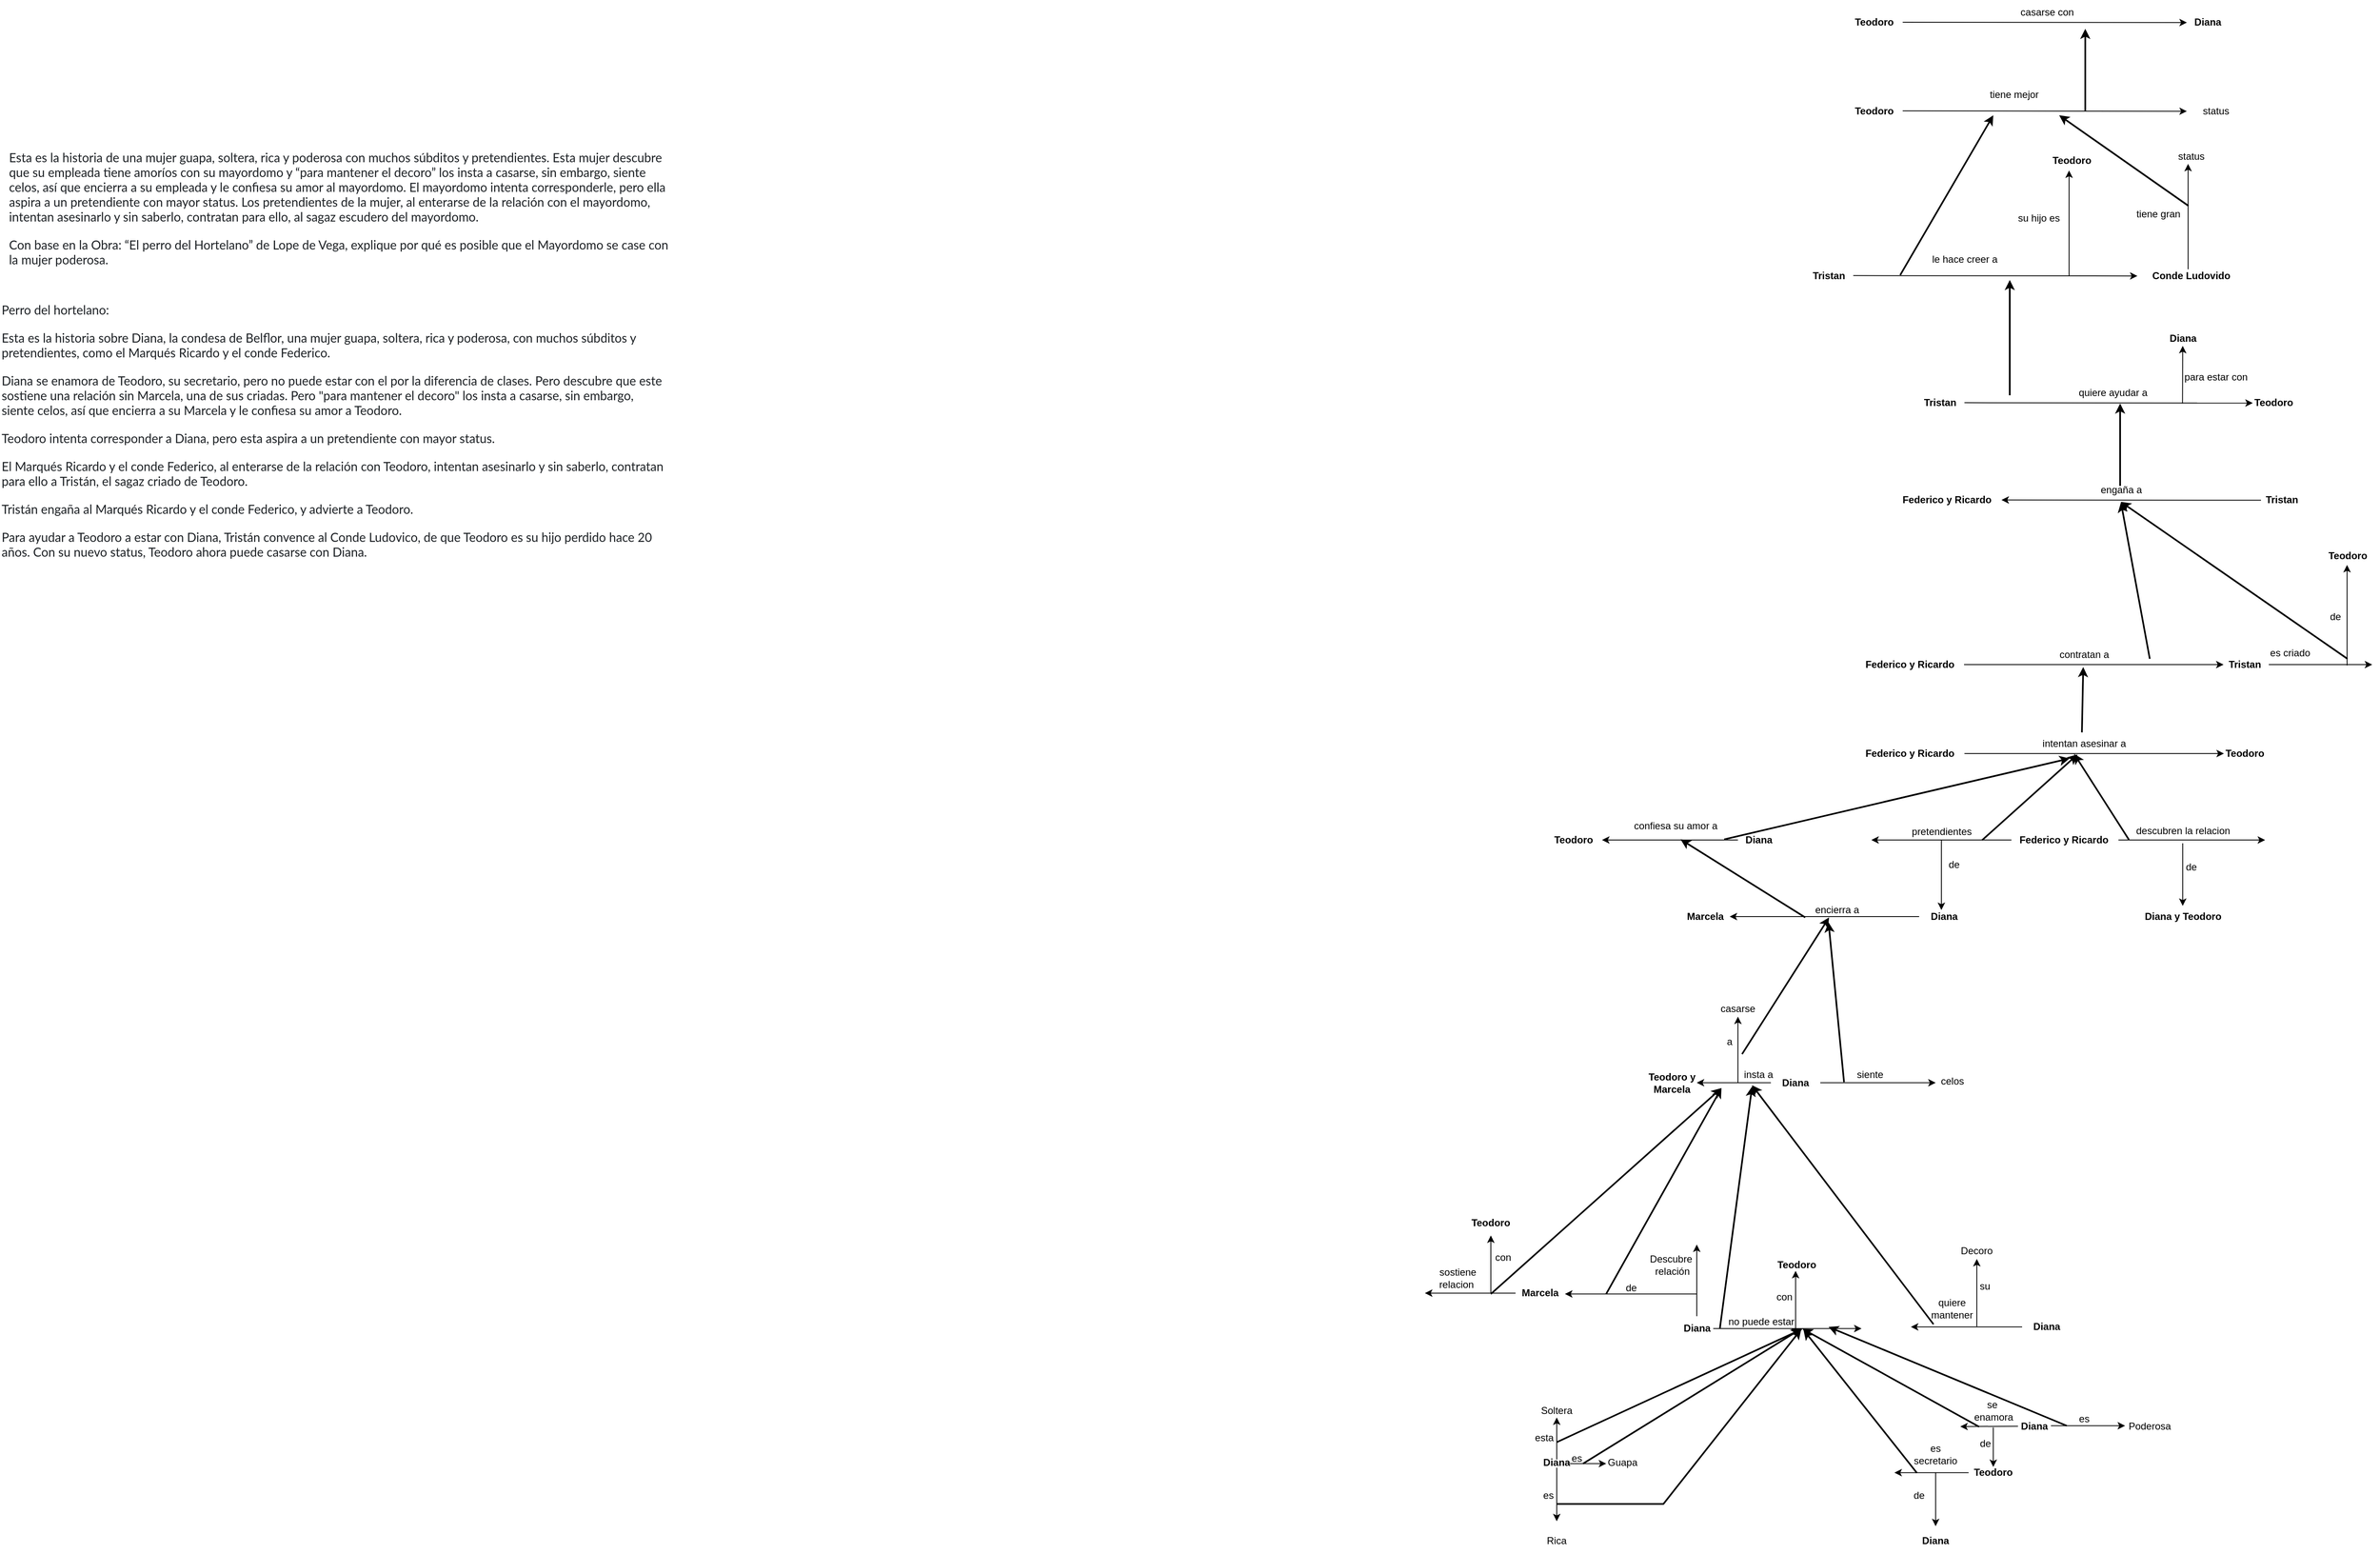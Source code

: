 <mxfile version="26.2.15" pages="2">
  <diagram name="Página-1" id="YHXUDnuGdT8OWOZXJwCH">
    <mxGraphModel dx="19343" dy="7133" grid="1" gridSize="10" guides="1" tooltips="1" connect="1" arrows="1" fold="1" page="1" pageScale="1" pageWidth="16000" pageHeight="3000" math="0" shadow="0">
      <root>
        <mxCell id="0" />
        <mxCell id="1" parent="0" />
        <mxCell id="O0ouGMHK6gaQifQS1-hJ-1" value="&lt;p style=&quot;--tw-border-spacing-x: 0; --tw-border-spacing-y: 0; --tw-translate-x: 0; --tw-translate-y: 0; --tw-rotate: 0; --tw-skew-x: 0; --tw-skew-y: 0; --tw-scale-x: 1; --tw-scale-y: 1; --tw-pan-x: ; --tw-pan-y: ; --tw-pinch-zoom: ; --tw-scroll-snap-strictness: proximity; --tw-gradient-from-position: ; --tw-gradient-via-position: ; --tw-gradient-to-position: ; --tw-ordinal: ; --tw-slashed-zero: ; --tw-numeric-figure: ; --tw-numeric-spacing: ; --tw-numeric-fraction: ; --tw-ring-inset: ; --tw-ring-offset-width: 0px; --tw-ring-offset-color: #fff; --tw-ring-color: rgb(59 130 246 / 0.5); --tw-ring-offset-shadow: 0 0 #0000; --tw-ring-shadow: 0 0 #0000; --tw-shadow: 0 0 #0000; --tw-shadow-colored: 0 0 #0000; --tw-blur: ; --tw-brightness: ; --tw-contrast: ; --tw-grayscale: ; --tw-hue-rotate: ; --tw-invert: ; --tw-saturate: ; --tw-sepia: ; --tw-drop-shadow: ; --tw-backdrop-blur: ; --tw-backdrop-brightness: ; --tw-backdrop-contrast: ; --tw-backdrop-grayscale: ; --tw-backdrop-hue-rotate: ; --tw-backdrop-invert: ; --tw-backdrop-opacity: ; --tw-backdrop-saturate: ; --tw-backdrop-sepia: ; box-sizing: border-box; margin-top: 0px; margin-bottom: 1rem; color: rgb(29, 33, 37); font-family: Lato; font-size: 15px; text-align: left; background-color: rgb(255, 255, 255);&quot;&gt;Esta es la historia de una mujer guapa, soltera, rica y poderosa con muchos súbditos y pretendientes. Esta mujer descubre que su empleada tiene amoríos con su mayordomo y “para mantener el decoro” los insta a casarse, sin embargo, siente celos, así que encierra a su empleada y le confiesa su amor al mayordomo. El mayordomo intenta corresponderle, pero ella aspira a un pretendiente con mayor status. Los pretendientes de la mujer, al enterarse de la relación con el mayordomo, intentan asesinarlo y sin saberlo, contratan para ello, al sagaz escudero del mayordomo.&lt;/p&gt;&lt;p style=&quot;--tw-border-spacing-x: 0; --tw-border-spacing-y: 0; --tw-translate-x: 0; --tw-translate-y: 0; --tw-rotate: 0; --tw-skew-x: 0; --tw-skew-y: 0; --tw-scale-x: 1; --tw-scale-y: 1; --tw-pan-x: ; --tw-pan-y: ; --tw-pinch-zoom: ; --tw-scroll-snap-strictness: proximity; --tw-gradient-from-position: ; --tw-gradient-via-position: ; --tw-gradient-to-position: ; --tw-ordinal: ; --tw-slashed-zero: ; --tw-numeric-figure: ; --tw-numeric-spacing: ; --tw-numeric-fraction: ; --tw-ring-inset: ; --tw-ring-offset-width: 0px; --tw-ring-offset-color: #fff; --tw-ring-color: rgb(59 130 246 / 0.5); --tw-ring-offset-shadow: 0 0 #0000; --tw-ring-shadow: 0 0 #0000; --tw-shadow: 0 0 #0000; --tw-shadow-colored: 0 0 #0000; --tw-blur: ; --tw-brightness: ; --tw-contrast: ; --tw-grayscale: ; --tw-hue-rotate: ; --tw-invert: ; --tw-saturate: ; --tw-sepia: ; --tw-drop-shadow: ; --tw-backdrop-blur: ; --tw-backdrop-brightness: ; --tw-backdrop-contrast: ; --tw-backdrop-grayscale: ; --tw-backdrop-hue-rotate: ; --tw-backdrop-invert: ; --tw-backdrop-opacity: ; --tw-backdrop-saturate: ; --tw-backdrop-sepia: ; box-sizing: border-box; margin-top: 0px; margin-bottom: 1rem; color: rgb(29, 33, 37); font-family: Lato; font-size: 15px; text-align: left; background-color: rgb(255, 255, 255);&quot; id=&quot;yui_3_18_1_1_1745929573515_123&quot;&gt;Con base en la Obra: “El perro del Hortelano” de Lope de Vega, explique por qué es posible que el Mayordomo se case con la mujer poderosa.&lt;/p&gt;" style="text;html=1;align=center;verticalAlign=middle;whiteSpace=wrap;rounded=0;" parent="1" vertex="1">
          <mxGeometry x="-470" y="-110" width="810" height="140" as="geometry" />
        </mxCell>
        <mxCell id="KYw16AJK0_VbHLQsBdwn-1" value="&lt;p style=&quot;--tw-border-spacing-x: 0; --tw-border-spacing-y: 0; --tw-translate-x: 0; --tw-translate-y: 0; --tw-rotate: 0; --tw-skew-x: 0; --tw-skew-y: 0; --tw-scale-x: 1; --tw-scale-y: 1; --tw-pan-x: ; --tw-pan-y: ; --tw-pinch-zoom: ; --tw-scroll-snap-strictness: proximity; --tw-gradient-from-position: ; --tw-gradient-via-position: ; --tw-gradient-to-position: ; --tw-ordinal: ; --tw-slashed-zero: ; --tw-numeric-figure: ; --tw-numeric-spacing: ; --tw-numeric-fraction: ; --tw-ring-inset: ; --tw-ring-offset-width: 0px; --tw-ring-offset-color: light-dark(#fff, #000000); --tw-ring-color: rgb(59 130 246 / 0.5); --tw-ring-offset-shadow: 0 0 #0000; --tw-ring-shadow: 0 0 #0000; --tw-shadow: 0 0 #0000; --tw-shadow-colored: 0 0 #0000; --tw-blur: ; --tw-brightness: ; --tw-contrast: ; --tw-grayscale: ; --tw-hue-rotate: ; --tw-invert: ; --tw-saturate: ; --tw-sepia: ; --tw-drop-shadow: ; --tw-backdrop-blur: ; --tw-backdrop-brightness: ; --tw-backdrop-contrast: ; --tw-backdrop-grayscale: ; --tw-backdrop-hue-rotate: ; --tw-backdrop-invert: ; --tw-backdrop-opacity: ; --tw-backdrop-saturate: ; --tw-backdrop-sepia: ; box-sizing: border-box; margin-top: 0px; margin-bottom: 1rem; color: rgb(29, 33, 37); font-family: Lato; font-size: 15px; background-color: rgb(255, 255, 255);&quot;&gt;Perro del hortelano:&lt;/p&gt;&lt;p style=&quot;--tw-border-spacing-x: 0; --tw-border-spacing-y: 0; --tw-translate-x: 0; --tw-translate-y: 0; --tw-rotate: 0; --tw-skew-x: 0; --tw-skew-y: 0; --tw-scale-x: 1; --tw-scale-y: 1; --tw-pan-x: ; --tw-pan-y: ; --tw-pinch-zoom: ; --tw-scroll-snap-strictness: proximity; --tw-gradient-from-position: ; --tw-gradient-via-position: ; --tw-gradient-to-position: ; --tw-ordinal: ; --tw-slashed-zero: ; --tw-numeric-figure: ; --tw-numeric-spacing: ; --tw-numeric-fraction: ; --tw-ring-inset: ; --tw-ring-offset-width: 0px; --tw-ring-offset-color: light-dark(#fff, #000000); --tw-ring-color: rgb(59 130 246 / 0.5); --tw-ring-offset-shadow: 0 0 #0000; --tw-ring-shadow: 0 0 #0000; --tw-shadow: 0 0 #0000; --tw-shadow-colored: 0 0 #0000; --tw-blur: ; --tw-brightness: ; --tw-contrast: ; --tw-grayscale: ; --tw-hue-rotate: ; --tw-invert: ; --tw-saturate: ; --tw-sepia: ; --tw-drop-shadow: ; --tw-backdrop-blur: ; --tw-backdrop-brightness: ; --tw-backdrop-contrast: ; --tw-backdrop-grayscale: ; --tw-backdrop-hue-rotate: ; --tw-backdrop-invert: ; --tw-backdrop-opacity: ; --tw-backdrop-saturate: ; --tw-backdrop-sepia: ; box-sizing: border-box; margin-top: 0px; margin-bottom: 1rem; color: rgb(29, 33, 37); font-family: Lato; font-size: 15px; background-color: rgb(255, 255, 255);&quot;&gt;Esta es la historia sobre Diana, la condesa de Belflor, una mujer guapa, soltera, rica y poderosa, con muchos súbditos y pretendientes, como el Marqués Ricardo y el conde Federico.&lt;/p&gt;&lt;p style=&quot;--tw-border-spacing-x: 0; --tw-border-spacing-y: 0; --tw-translate-x: 0; --tw-translate-y: 0; --tw-rotate: 0; --tw-skew-x: 0; --tw-skew-y: 0; --tw-scale-x: 1; --tw-scale-y: 1; --tw-pan-x: ; --tw-pan-y: ; --tw-pinch-zoom: ; --tw-scroll-snap-strictness: proximity; --tw-gradient-from-position: ; --tw-gradient-via-position: ; --tw-gradient-to-position: ; --tw-ordinal: ; --tw-slashed-zero: ; --tw-numeric-figure: ; --tw-numeric-spacing: ; --tw-numeric-fraction: ; --tw-ring-inset: ; --tw-ring-offset-width: 0px; --tw-ring-offset-color: light-dark(#fff, #000000); --tw-ring-color: rgb(59 130 246 / 0.5); --tw-ring-offset-shadow: 0 0 #0000; --tw-ring-shadow: 0 0 #0000; --tw-shadow: 0 0 #0000; --tw-shadow-colored: 0 0 #0000; --tw-blur: ; --tw-brightness: ; --tw-contrast: ; --tw-grayscale: ; --tw-hue-rotate: ; --tw-invert: ; --tw-saturate: ; --tw-sepia: ; --tw-drop-shadow: ; --tw-backdrop-blur: ; --tw-backdrop-brightness: ; --tw-backdrop-contrast: ; --tw-backdrop-grayscale: ; --tw-backdrop-hue-rotate: ; --tw-backdrop-invert: ; --tw-backdrop-opacity: ; --tw-backdrop-saturate: ; --tw-backdrop-sepia: ; box-sizing: border-box; margin-top: 0px; margin-bottom: 1rem; color: rgb(29, 33, 37); font-family: Lato; font-size: 15px; background-color: rgb(255, 255, 255);&quot;&gt;Diana se enamora de Teodoro, su secretario, pero no puede estar con el por la diferencia de clases. Pero descubre que este sostiene una relación sin Marcela, una de sus criadas. Pero &quot;para mantener el decoro&quot; los insta a casarse, sin embargo, siente celos, así que encierra a su Marcela y le confiesa su amor a Teodoro.&lt;/p&gt;&lt;p style=&quot;--tw-border-spacing-x: 0; --tw-border-spacing-y: 0; --tw-translate-x: 0; --tw-translate-y: 0; --tw-rotate: 0; --tw-skew-x: 0; --tw-skew-y: 0; --tw-scale-x: 1; --tw-scale-y: 1; --tw-pan-x: ; --tw-pan-y: ; --tw-pinch-zoom: ; --tw-scroll-snap-strictness: proximity; --tw-gradient-from-position: ; --tw-gradient-via-position: ; --tw-gradient-to-position: ; --tw-ordinal: ; --tw-slashed-zero: ; --tw-numeric-figure: ; --tw-numeric-spacing: ; --tw-numeric-fraction: ; --tw-ring-inset: ; --tw-ring-offset-width: 0px; --tw-ring-offset-color: light-dark(#fff, #000000); --tw-ring-color: rgb(59 130 246 / 0.5); --tw-ring-offset-shadow: 0 0 #0000; --tw-ring-shadow: 0 0 #0000; --tw-shadow: 0 0 #0000; --tw-shadow-colored: 0 0 #0000; --tw-blur: ; --tw-brightness: ; --tw-contrast: ; --tw-grayscale: ; --tw-hue-rotate: ; --tw-invert: ; --tw-saturate: ; --tw-sepia: ; --tw-drop-shadow: ; --tw-backdrop-blur: ; --tw-backdrop-brightness: ; --tw-backdrop-contrast: ; --tw-backdrop-grayscale: ; --tw-backdrop-hue-rotate: ; --tw-backdrop-invert: ; --tw-backdrop-opacity: ; --tw-backdrop-saturate: ; --tw-backdrop-sepia: ; box-sizing: border-box; margin-top: 0px; margin-bottom: 1rem; color: rgb(29, 33, 37); font-family: Lato; font-size: 15px; background-color: rgb(255, 255, 255);&quot;&gt;Teodoro intenta corresponder a Diana, pero esta aspira a un pretendiente con mayor status.&amp;nbsp;&lt;/p&gt;&lt;p style=&quot;--tw-border-spacing-x: 0; --tw-border-spacing-y: 0; --tw-translate-x: 0; --tw-translate-y: 0; --tw-rotate: 0; --tw-skew-x: 0; --tw-skew-y: 0; --tw-scale-x: 1; --tw-scale-y: 1; --tw-pan-x: ; --tw-pan-y: ; --tw-pinch-zoom: ; --tw-scroll-snap-strictness: proximity; --tw-gradient-from-position: ; --tw-gradient-via-position: ; --tw-gradient-to-position: ; --tw-ordinal: ; --tw-slashed-zero: ; --tw-numeric-figure: ; --tw-numeric-spacing: ; --tw-numeric-fraction: ; --tw-ring-inset: ; --tw-ring-offset-width: 0px; --tw-ring-offset-color: light-dark(#fff, #000000); --tw-ring-color: rgb(59 130 246 / 0.5); --tw-ring-offset-shadow: 0 0 #0000; --tw-ring-shadow: 0 0 #0000; --tw-shadow: 0 0 #0000; --tw-shadow-colored: 0 0 #0000; --tw-blur: ; --tw-brightness: ; --tw-contrast: ; --tw-grayscale: ; --tw-hue-rotate: ; --tw-invert: ; --tw-saturate: ; --tw-sepia: ; --tw-drop-shadow: ; --tw-backdrop-blur: ; --tw-backdrop-brightness: ; --tw-backdrop-contrast: ; --tw-backdrop-grayscale: ; --tw-backdrop-hue-rotate: ; --tw-backdrop-invert: ; --tw-backdrop-opacity: ; --tw-backdrop-saturate: ; --tw-backdrop-sepia: ; box-sizing: border-box; margin-top: 0px; margin-bottom: 1rem; color: rgb(29, 33, 37); font-family: Lato; font-size: 15px; background-color: rgb(255, 255, 255);&quot;&gt;El Marqués Ricardo y el conde Federico, al enterarse de la relación con Teodoro, intentan asesinarlo y sin saberlo, contratan para ello a Tristán, el sagaz criado de Teodoro.&lt;/p&gt;&lt;p style=&quot;--tw-border-spacing-x: 0; --tw-border-spacing-y: 0; --tw-translate-x: 0; --tw-translate-y: 0; --tw-rotate: 0; --tw-skew-x: 0; --tw-skew-y: 0; --tw-scale-x: 1; --tw-scale-y: 1; --tw-pan-x: ; --tw-pan-y: ; --tw-pinch-zoom: ; --tw-scroll-snap-strictness: proximity; --tw-gradient-from-position: ; --tw-gradient-via-position: ; --tw-gradient-to-position: ; --tw-ordinal: ; --tw-slashed-zero: ; --tw-numeric-figure: ; --tw-numeric-spacing: ; --tw-numeric-fraction: ; --tw-ring-inset: ; --tw-ring-offset-width: 0px; --tw-ring-offset-color: light-dark(#fff, #000000); --tw-ring-color: rgb(59 130 246 / 0.5); --tw-ring-offset-shadow: 0 0 #0000; --tw-ring-shadow: 0 0 #0000; --tw-shadow: 0 0 #0000; --tw-shadow-colored: 0 0 #0000; --tw-blur: ; --tw-brightness: ; --tw-contrast: ; --tw-grayscale: ; --tw-hue-rotate: ; --tw-invert: ; --tw-saturate: ; --tw-sepia: ; --tw-drop-shadow: ; --tw-backdrop-blur: ; --tw-backdrop-brightness: ; --tw-backdrop-contrast: ; --tw-backdrop-grayscale: ; --tw-backdrop-hue-rotate: ; --tw-backdrop-invert: ; --tw-backdrop-opacity: ; --tw-backdrop-saturate: ; --tw-backdrop-sepia: ; box-sizing: border-box; margin-top: 0px; margin-bottom: 1rem; color: rgb(29, 33, 37); font-family: Lato; font-size: 15px; background-color: rgb(255, 255, 255);&quot;&gt;Tristán engaña al Marqués Ricardo y el conde Federico, y advierte a Teodoro.&amp;nbsp;&lt;/p&gt;&lt;p style=&quot;--tw-border-spacing-x: 0; --tw-border-spacing-y: 0; --tw-translate-x: 0; --tw-translate-y: 0; --tw-rotate: 0; --tw-skew-x: 0; --tw-skew-y: 0; --tw-scale-x: 1; --tw-scale-y: 1; --tw-pan-x: ; --tw-pan-y: ; --tw-pinch-zoom: ; --tw-scroll-snap-strictness: proximity; --tw-gradient-from-position: ; --tw-gradient-via-position: ; --tw-gradient-to-position: ; --tw-ordinal: ; --tw-slashed-zero: ; --tw-numeric-figure: ; --tw-numeric-spacing: ; --tw-numeric-fraction: ; --tw-ring-inset: ; --tw-ring-offset-width: 0px; --tw-ring-offset-color: light-dark(#fff, #000000); --tw-ring-color: rgb(59 130 246 / 0.5); --tw-ring-offset-shadow: 0 0 #0000; --tw-ring-shadow: 0 0 #0000; --tw-shadow: 0 0 #0000; --tw-shadow-colored: 0 0 #0000; --tw-blur: ; --tw-brightness: ; --tw-contrast: ; --tw-grayscale: ; --tw-hue-rotate: ; --tw-invert: ; --tw-saturate: ; --tw-sepia: ; --tw-drop-shadow: ; --tw-backdrop-blur: ; --tw-backdrop-brightness: ; --tw-backdrop-contrast: ; --tw-backdrop-grayscale: ; --tw-backdrop-hue-rotate: ; --tw-backdrop-invert: ; --tw-backdrop-opacity: ; --tw-backdrop-saturate: ; --tw-backdrop-sepia: ; box-sizing: border-box; margin-top: 0px; margin-bottom: 1rem; color: rgb(29, 33, 37); font-family: Lato; font-size: 15px; background-color: rgb(255, 255, 255);&quot;&gt;Para ayudar a Teodoro a estar con Diana, Tristán convence al Conde Ludovico, de que Teodoro es su hijo perdido hace 20 años. Con su nuevo status, Teodoro ahora puede casarse con Diana.&lt;/p&gt;" style="text;html=1;align=left;verticalAlign=top;whiteSpace=wrap;rounded=0;" parent="1" vertex="1">
          <mxGeometry x="-480" y="60" width="810" height="300" as="geometry" />
        </mxCell>
        <mxCell id="KYw16AJK0_VbHLQsBdwn-2" style="edgeStyle=orthogonalEdgeStyle;rounded=0;orthogonalLoop=1;jettySize=auto;html=1;exitX=0.5;exitY=1;exitDx=0;exitDy=0;" parent="1" source="KYw16AJK0_VbHLQsBdwn-1" target="KYw16AJK0_VbHLQsBdwn-1" edge="1">
          <mxGeometry relative="1" as="geometry" />
        </mxCell>
        <mxCell id="KYw16AJK0_VbHLQsBdwn-21" style="edgeStyle=orthogonalEdgeStyle;rounded=0;orthogonalLoop=1;jettySize=auto;html=1;entryX=0;entryY=0.5;entryDx=0;entryDy=0;" parent="1" source="KYw16AJK0_VbHLQsBdwn-22" edge="1">
          <mxGeometry relative="1" as="geometry">
            <mxPoint x="1580" y="1014.75" as="targetPoint" />
          </mxGeometry>
        </mxCell>
        <mxCell id="KYw16AJK0_VbHLQsBdwn-106" style="edgeStyle=none;rounded=0;orthogonalLoop=1;jettySize=auto;html=1;" parent="1" source="KYw16AJK0_VbHLQsBdwn-22" edge="1">
          <mxGeometry relative="1" as="geometry">
            <mxPoint x="1870" y="1014.75" as="targetPoint" />
          </mxGeometry>
        </mxCell>
        <mxCell id="KYw16AJK0_VbHLQsBdwn-22" value="&lt;b&gt;Diana&lt;/b&gt;" style="text;html=1;align=center;verticalAlign=middle;whiteSpace=wrap;rounded=0;" parent="1" vertex="1">
          <mxGeometry x="1670" y="999.75" width="60" height="30" as="geometry" />
        </mxCell>
        <mxCell id="KYw16AJK0_VbHLQsBdwn-23" value="insta a" style="text;html=1;align=center;verticalAlign=middle;whiteSpace=wrap;rounded=0;" parent="1" vertex="1">
          <mxGeometry x="1625" y="990" width="60" height="30" as="geometry" />
        </mxCell>
        <mxCell id="KYw16AJK0_VbHLQsBdwn-24" value="" style="endArrow=classic;html=1;rounded=0;" parent="1" edge="1">
          <mxGeometry width="50" height="50" relative="1" as="geometry">
            <mxPoint x="1630" y="1014.75" as="sourcePoint" />
            <mxPoint x="1630" y="934.5" as="targetPoint" />
          </mxGeometry>
        </mxCell>
        <mxCell id="KYw16AJK0_VbHLQsBdwn-25" value="casarse" style="text;html=1;align=center;verticalAlign=middle;whiteSpace=wrap;rounded=0;" parent="1" vertex="1">
          <mxGeometry x="1600" y="910" width="60" height="30" as="geometry" />
        </mxCell>
        <mxCell id="KYw16AJK0_VbHLQsBdwn-26" value="a" style="text;html=1;align=center;verticalAlign=middle;whiteSpace=wrap;rounded=0;" parent="1" vertex="1">
          <mxGeometry x="1590" y="950" width="60" height="30" as="geometry" />
        </mxCell>
        <mxCell id="KYw16AJK0_VbHLQsBdwn-27" value="&lt;b&gt;Teodoro y Marcela&lt;/b&gt;" style="text;html=1;align=center;verticalAlign=middle;whiteSpace=wrap;rounded=0;" parent="1" vertex="1">
          <mxGeometry x="1520" y="999.75" width="60" height="30" as="geometry" />
        </mxCell>
        <mxCell id="KYw16AJK0_VbHLQsBdwn-28" style="rounded=0;orthogonalLoop=1;jettySize=auto;html=1;entryX=0.368;entryY=0.923;entryDx=0;entryDy=0;entryPerimeter=0;exitX=0.124;exitY=1.127;exitDx=0;exitDy=0;exitPerimeter=0;strokeWidth=2;" parent="1" source="KYw16AJK0_VbHLQsBdwn-17" target="KYw16AJK0_VbHLQsBdwn-23" edge="1">
          <mxGeometry relative="1" as="geometry">
            <mxPoint x="1730" y="1101.25" as="sourcePoint" />
            <mxPoint x="1590" y="1059.75" as="targetPoint" />
          </mxGeometry>
        </mxCell>
        <mxCell id="KYw16AJK0_VbHLQsBdwn-29" style="rounded=0;orthogonalLoop=1;jettySize=auto;html=1;strokeWidth=2;" parent="1" edge="1">
          <mxGeometry relative="1" as="geometry">
            <mxPoint x="1470" y="1271.25" as="sourcePoint" />
            <mxPoint x="1610" y="1021.25" as="targetPoint" />
          </mxGeometry>
        </mxCell>
        <mxCell id="KYw16AJK0_VbHLQsBdwn-31" value="&lt;b&gt;Diana&lt;/b&gt;" style="text;html=1;align=center;verticalAlign=middle;whiteSpace=wrap;rounded=0;" parent="1" vertex="1">
          <mxGeometry x="1380" y="1461.25" width="60" height="30" as="geometry" />
        </mxCell>
        <mxCell id="KYw16AJK0_VbHLQsBdwn-33" value="" style="endArrow=classic;html=1;rounded=0;" parent="1" edge="1">
          <mxGeometry width="50" height="50" relative="1" as="geometry">
            <mxPoint x="1410" y="1482.25" as="sourcePoint" />
            <mxPoint x="1410" y="1547.25" as="targetPoint" />
          </mxGeometry>
        </mxCell>
        <mxCell id="KYw16AJK0_VbHLQsBdwn-34" value="Rica" style="text;html=1;align=center;verticalAlign=middle;whiteSpace=wrap;rounded=0;" parent="1" vertex="1">
          <mxGeometry x="1380" y="1555.75" width="60" height="30" as="geometry" />
        </mxCell>
        <mxCell id="KYw16AJK0_VbHLQsBdwn-35" value="es" style="text;html=1;align=center;verticalAlign=middle;whiteSpace=wrap;rounded=0;" parent="1" vertex="1">
          <mxGeometry x="1390" y="1506.25" width="20" height="20" as="geometry" />
        </mxCell>
        <mxCell id="KYw16AJK0_VbHLQsBdwn-38" value="Guapa" style="text;html=1;align=center;verticalAlign=middle;whiteSpace=wrap;rounded=0;" parent="1" vertex="1">
          <mxGeometry x="1470" y="1461.25" width="40" height="30" as="geometry" />
        </mxCell>
        <mxCell id="KYw16AJK0_VbHLQsBdwn-42" value="Poderosa" style="text;html=1;align=center;verticalAlign=middle;whiteSpace=wrap;rounded=0;" parent="1" vertex="1">
          <mxGeometry x="2100" y="1416.75" width="60" height="30" as="geometry" />
        </mxCell>
        <mxCell id="KYw16AJK0_VbHLQsBdwn-52" value="Soltera" style="text;html=1;align=center;verticalAlign=middle;whiteSpace=wrap;rounded=0;" parent="1" vertex="1">
          <mxGeometry x="1380" y="1398.25" width="60" height="30" as="geometry" />
        </mxCell>
        <mxCell id="KYw16AJK0_VbHLQsBdwn-89" style="edgeStyle=none;rounded=0;orthogonalLoop=1;jettySize=auto;html=1;entryX=1.002;entryY=0.784;entryDx=0;entryDy=0;entryPerimeter=0;strokeWidth=2;" parent="1" target="KYw16AJK0_VbHLQsBdwn-82" edge="1">
          <mxGeometry relative="1" as="geometry">
            <mxPoint x="1660" y="1331.25" as="targetPoint" />
            <mxPoint x="1410" y="1451.25" as="sourcePoint" />
          </mxGeometry>
        </mxCell>
        <mxCell id="KYw16AJK0_VbHLQsBdwn-53" value="esta" style="text;html=1;align=center;verticalAlign=middle;whiteSpace=wrap;rounded=0;" parent="1" vertex="1">
          <mxGeometry x="1380" y="1441.25" width="30" height="10" as="geometry" />
        </mxCell>
        <mxCell id="KYw16AJK0_VbHLQsBdwn-54" style="edgeStyle=orthogonalEdgeStyle;rounded=0;orthogonalLoop=1;jettySize=auto;html=1;entryX=0;entryY=0.5;entryDx=0;entryDy=0;" parent="1" source="KYw16AJK0_VbHLQsBdwn-55" edge="1">
          <mxGeometry relative="1" as="geometry">
            <mxPoint x="1820" y="1488.25" as="targetPoint" />
          </mxGeometry>
        </mxCell>
        <mxCell id="KYw16AJK0_VbHLQsBdwn-55" value="&lt;b&gt;Teodoro&lt;/b&gt;" style="text;html=1;align=center;verticalAlign=middle;whiteSpace=wrap;rounded=0;" parent="1" vertex="1">
          <mxGeometry x="1910" y="1473.25" width="60" height="30" as="geometry" />
        </mxCell>
        <mxCell id="KYw16AJK0_VbHLQsBdwn-56" value="es secretario" style="text;html=1;align=center;verticalAlign=middle;whiteSpace=wrap;rounded=0;" parent="1" vertex="1">
          <mxGeometry x="1840" y="1451.25" width="60" height="30" as="geometry" />
        </mxCell>
        <mxCell id="KYw16AJK0_VbHLQsBdwn-57" value="" style="endArrow=classic;html=1;rounded=0;" parent="1" edge="1">
          <mxGeometry width="50" height="50" relative="1" as="geometry">
            <mxPoint x="1870" y="1488.25" as="sourcePoint" />
            <mxPoint x="1870" y="1553.25" as="targetPoint" />
          </mxGeometry>
        </mxCell>
        <mxCell id="KYw16AJK0_VbHLQsBdwn-58" value="&lt;b&gt;Diana&lt;/b&gt;" style="text;html=1;align=center;verticalAlign=middle;whiteSpace=wrap;rounded=0;" parent="1" vertex="1">
          <mxGeometry x="1840" y="1555.75" width="60" height="30" as="geometry" />
        </mxCell>
        <mxCell id="KYw16AJK0_VbHLQsBdwn-59" value="de" style="text;html=1;align=center;verticalAlign=middle;whiteSpace=wrap;rounded=0;" parent="1" vertex="1">
          <mxGeometry x="1820" y="1501.25" width="60" height="30" as="geometry" />
        </mxCell>
        <mxCell id="KYw16AJK0_VbHLQsBdwn-90" style="edgeStyle=none;rounded=0;orthogonalLoop=1;jettySize=auto;html=1;strokeWidth=2;entryX=0.989;entryY=0.773;entryDx=0;entryDy=0;entryPerimeter=0;" parent="1" target="KYw16AJK0_VbHLQsBdwn-82" edge="1">
          <mxGeometry relative="1" as="geometry">
            <mxPoint x="1710" y="1311.25" as="targetPoint" />
            <mxPoint x="1442" y="1477.25" as="sourcePoint" />
          </mxGeometry>
        </mxCell>
        <mxCell id="KYw16AJK0_VbHLQsBdwn-60" value="es" style="text;html=1;align=center;verticalAlign=middle;whiteSpace=wrap;rounded=0;" parent="1" vertex="1">
          <mxGeometry x="1428" y="1466.25" width="13" height="10" as="geometry" />
        </mxCell>
        <mxCell id="KYw16AJK0_VbHLQsBdwn-62" value="" style="endArrow=classic;html=1;rounded=0;" parent="1" edge="1">
          <mxGeometry width="50" height="50" relative="1" as="geometry">
            <mxPoint x="1435" y="1477.25" as="sourcePoint" />
            <mxPoint x="1470" y="1477.25" as="targetPoint" />
            <Array as="points">
              <mxPoint x="1426" y="1477.25" />
            </Array>
          </mxGeometry>
        </mxCell>
        <mxCell id="KYw16AJK0_VbHLQsBdwn-65" value="" style="endArrow=classic;html=1;rounded=0;" parent="1" edge="1">
          <mxGeometry width="50" height="50" relative="1" as="geometry">
            <mxPoint x="1410" y="1472.25" as="sourcePoint" />
            <mxPoint x="1410" y="1421.25" as="targetPoint" />
            <Array as="points">
              <mxPoint x="1410" y="1472.25" />
            </Array>
          </mxGeometry>
        </mxCell>
        <mxCell id="KYw16AJK0_VbHLQsBdwn-74" style="rounded=0;orthogonalLoop=1;jettySize=auto;html=1;" parent="1" source="KYw16AJK0_VbHLQsBdwn-69" edge="1">
          <mxGeometry relative="1" as="geometry">
            <mxPoint x="1900" y="1432.25" as="targetPoint" />
          </mxGeometry>
        </mxCell>
        <mxCell id="KYw16AJK0_VbHLQsBdwn-78" style="edgeStyle=orthogonalEdgeStyle;rounded=0;orthogonalLoop=1;jettySize=auto;html=1;" parent="1" source="KYw16AJK0_VbHLQsBdwn-69" edge="1">
          <mxGeometry relative="1" as="geometry">
            <mxPoint x="2100" y="1431.25" as="targetPoint" />
          </mxGeometry>
        </mxCell>
        <mxCell id="KYw16AJK0_VbHLQsBdwn-69" value="&lt;b&gt;Diana&lt;/b&gt;" style="text;html=1;align=center;verticalAlign=middle;whiteSpace=wrap;rounded=0;" parent="1" vertex="1">
          <mxGeometry x="1970" y="1425.25" width="40" height="13" as="geometry" />
        </mxCell>
        <mxCell id="KYw16AJK0_VbHLQsBdwn-76" style="rounded=0;orthogonalLoop=1;jettySize=auto;html=1;entryX=0.5;entryY=0.267;entryDx=0;entryDy=0;entryPerimeter=0;" parent="1" source="KYw16AJK0_VbHLQsBdwn-75" target="KYw16AJK0_VbHLQsBdwn-55" edge="1">
          <mxGeometry relative="1" as="geometry">
            <mxPoint x="1945" y="1481.25" as="targetPoint" />
          </mxGeometry>
        </mxCell>
        <mxCell id="KYw16AJK0_VbHLQsBdwn-75" value="se&amp;nbsp;&lt;div&gt;enamora&lt;/div&gt;" style="text;html=1;align=center;verticalAlign=middle;resizable=0;points=[];autosize=1;strokeColor=none;fillColor=none;" parent="1" vertex="1">
          <mxGeometry x="1905" y="1393.25" width="70" height="40" as="geometry" />
        </mxCell>
        <mxCell id="KYw16AJK0_VbHLQsBdwn-77" value="de" style="text;html=1;align=center;verticalAlign=middle;resizable=0;points=[];autosize=1;strokeColor=none;fillColor=none;" parent="1" vertex="1">
          <mxGeometry x="1910" y="1438.25" width="40" height="30" as="geometry" />
        </mxCell>
        <mxCell id="KYw16AJK0_VbHLQsBdwn-93" style="edgeStyle=none;rounded=0;orthogonalLoop=1;jettySize=auto;html=1;strokeWidth=2;exitX=-0.021;exitY=0.767;exitDx=0;exitDy=0;exitPerimeter=0;" parent="1" source="KYw16AJK0_VbHLQsBdwn-79" edge="1">
          <mxGeometry relative="1" as="geometry">
            <mxPoint x="1740" y="1311.25" as="targetPoint" />
          </mxGeometry>
        </mxCell>
        <mxCell id="KYw16AJK0_VbHLQsBdwn-79" value="es" style="text;html=1;align=center;verticalAlign=middle;resizable=0;points=[];autosize=1;strokeColor=none;fillColor=none;" parent="1" vertex="1">
          <mxGeometry x="2030" y="1408.25" width="40" height="30" as="geometry" />
        </mxCell>
        <mxCell id="KYw16AJK0_VbHLQsBdwn-88" value="" style="group" parent="1" vertex="1" connectable="0">
          <mxGeometry x="1550" y="1221.25" width="230" height="107" as="geometry" />
        </mxCell>
        <mxCell id="KYw16AJK0_VbHLQsBdwn-81" style="rounded=0;orthogonalLoop=1;jettySize=auto;html=1;exitX=0.833;exitY=0.5;exitDx=0;exitDy=0;exitPerimeter=0;" parent="KYw16AJK0_VbHLQsBdwn-88" source="KYw16AJK0_VbHLQsBdwn-80" edge="1">
          <mxGeometry relative="1" as="geometry">
            <mxPoint x="230" y="92" as="targetPoint" />
          </mxGeometry>
        </mxCell>
        <mxCell id="KYw16AJK0_VbHLQsBdwn-97" style="edgeStyle=none;rounded=0;orthogonalLoop=1;jettySize=auto;html=1;" parent="KYw16AJK0_VbHLQsBdwn-88" source="KYw16AJK0_VbHLQsBdwn-80" edge="1">
          <mxGeometry relative="1" as="geometry">
            <mxPoint x="30" y="-10" as="targetPoint" />
          </mxGeometry>
        </mxCell>
        <mxCell id="KYw16AJK0_VbHLQsBdwn-80" value="&lt;b&gt;Diana&lt;/b&gt;" style="text;html=1;align=center;verticalAlign=middle;resizable=0;points=[];autosize=1;strokeColor=none;fillColor=none;" parent="KYw16AJK0_VbHLQsBdwn-88" vertex="1">
          <mxGeometry y="77" width="60" height="30" as="geometry" />
        </mxCell>
        <mxCell id="KYw16AJK0_VbHLQsBdwn-86" style="edgeStyle=none;rounded=0;orthogonalLoop=1;jettySize=auto;html=1;" parent="KYw16AJK0_VbHLQsBdwn-88" edge="1">
          <mxGeometry relative="1" as="geometry">
            <mxPoint x="150" y="22" as="targetPoint" />
            <mxPoint x="150" y="92" as="sourcePoint" />
          </mxGeometry>
        </mxCell>
        <mxCell id="KYw16AJK0_VbHLQsBdwn-82" value="no puede estar" style="text;html=1;align=center;verticalAlign=middle;resizable=0;points=[];autosize=1;strokeColor=none;fillColor=none;" parent="KYw16AJK0_VbHLQsBdwn-88" vertex="1">
          <mxGeometry x="58" y="69" width="100" height="30" as="geometry" />
        </mxCell>
        <mxCell id="KYw16AJK0_VbHLQsBdwn-85" value="&lt;b&gt;Teodoro&lt;/b&gt;" style="text;html=1;align=center;verticalAlign=middle;resizable=0;points=[];autosize=1;strokeColor=none;fillColor=none;" parent="KYw16AJK0_VbHLQsBdwn-88" vertex="1">
          <mxGeometry x="116" width="70" height="30" as="geometry" />
        </mxCell>
        <mxCell id="KYw16AJK0_VbHLQsBdwn-87" value="con" style="text;html=1;align=center;verticalAlign=middle;resizable=0;points=[];autosize=1;strokeColor=none;fillColor=none;" parent="KYw16AJK0_VbHLQsBdwn-88" vertex="1">
          <mxGeometry x="116" y="39" width="40" height="30" as="geometry" />
        </mxCell>
        <mxCell id="KYw16AJK0_VbHLQsBdwn-99" style="edgeStyle=none;rounded=0;orthogonalLoop=1;jettySize=auto;html=1;" parent="KYw16AJK0_VbHLQsBdwn-88" edge="1">
          <mxGeometry relative="1" as="geometry">
            <mxPoint x="-130" y="50" as="targetPoint" />
            <mxPoint x="30" y="50" as="sourcePoint" />
          </mxGeometry>
        </mxCell>
        <mxCell id="KYw16AJK0_VbHLQsBdwn-98" value="Descubre&amp;nbsp;&lt;div&gt;relación&lt;/div&gt;" style="text;html=1;align=center;verticalAlign=middle;resizable=0;points=[];autosize=1;strokeColor=none;fillColor=none;" parent="KYw16AJK0_VbHLQsBdwn-88" vertex="1">
          <mxGeometry x="-40" y="-5" width="80" height="40" as="geometry" />
        </mxCell>
        <mxCell id="KYw16AJK0_VbHLQsBdwn-91" style="rounded=0;orthogonalLoop=1;jettySize=auto;html=1;endArrow=none;startFill=0;strokeWidth=2;" parent="1" edge="1">
          <mxGeometry relative="1" as="geometry">
            <mxPoint x="1410" y="1526.25" as="sourcePoint" />
            <mxPoint x="1540" y="1526.25" as="targetPoint" />
          </mxGeometry>
        </mxCell>
        <mxCell id="KYw16AJK0_VbHLQsBdwn-92" style="edgeStyle=none;rounded=0;orthogonalLoop=1;jettySize=auto;html=1;strokeWidth=2;entryX=0.988;entryY=0.793;entryDx=0;entryDy=0;entryPerimeter=0;" parent="1" target="KYw16AJK0_VbHLQsBdwn-82" edge="1">
          <mxGeometry relative="1" as="geometry">
            <mxPoint x="1713" y="1331.25" as="targetPoint" />
            <mxPoint x="1539.5" y="1526.25" as="sourcePoint" />
          </mxGeometry>
        </mxCell>
        <mxCell id="KYw16AJK0_VbHLQsBdwn-94" style="edgeStyle=none;rounded=0;orthogonalLoop=1;jettySize=auto;html=1;entryX=1.004;entryY=0.78;entryDx=0;entryDy=0;entryPerimeter=0;strokeWidth=2;exitX=0.254;exitY=0.98;exitDx=0;exitDy=0;exitPerimeter=0;" parent="1" source="KYw16AJK0_VbHLQsBdwn-75" target="KYw16AJK0_VbHLQsBdwn-82" edge="1">
          <mxGeometry relative="1" as="geometry" />
        </mxCell>
        <mxCell id="KYw16AJK0_VbHLQsBdwn-95" style="edgeStyle=none;rounded=0;orthogonalLoop=1;jettySize=auto;html=1;entryX=1.016;entryY=0.82;entryDx=0;entryDy=0;entryPerimeter=0;strokeWidth=2;exitX=0.12;exitY=1.04;exitDx=0;exitDy=0;exitPerimeter=0;" parent="1" target="KYw16AJK0_VbHLQsBdwn-82" edge="1">
          <mxGeometry relative="1" as="geometry">
            <mxPoint x="1847.2" y="1488.45" as="sourcePoint" />
            <mxPoint x="1701.2" y="1319.65" as="targetPoint" />
          </mxGeometry>
        </mxCell>
        <mxCell id="KYw16AJK0_VbHLQsBdwn-100" value="de" style="text;html=1;align=center;verticalAlign=middle;resizable=0;points=[];autosize=1;strokeColor=none;fillColor=none;" parent="1" vertex="1">
          <mxGeometry x="1480" y="1249.25" width="40" height="30" as="geometry" />
        </mxCell>
        <mxCell id="KYw16AJK0_VbHLQsBdwn-3" style="rounded=0;orthogonalLoop=1;jettySize=auto;html=1;" parent="1" source="KYw16AJK0_VbHLQsBdwn-4" edge="1">
          <mxGeometry relative="1" as="geometry">
            <mxPoint x="1250" y="1270.25" as="targetPoint" />
          </mxGeometry>
        </mxCell>
        <mxCell id="KYw16AJK0_VbHLQsBdwn-4" value="&lt;b&gt;Marcela&lt;/b&gt;" style="text;html=1;align=center;verticalAlign=middle;whiteSpace=wrap;rounded=0;" parent="1" vertex="1">
          <mxGeometry x="1360" y="1255.25" width="60" height="30" as="geometry" />
        </mxCell>
        <mxCell id="KYw16AJK0_VbHLQsBdwn-5" value="sostiene relacion&amp;nbsp;" style="text;html=1;align=center;verticalAlign=middle;whiteSpace=wrap;rounded=0;" parent="1" vertex="1">
          <mxGeometry x="1260" y="1237.25" width="60" height="30" as="geometry" />
        </mxCell>
        <mxCell id="KYw16AJK0_VbHLQsBdwn-6" value="" style="endArrow=classic;html=1;rounded=0;" parent="1" target="KYw16AJK0_VbHLQsBdwn-7" edge="1">
          <mxGeometry width="50" height="50" relative="1" as="geometry">
            <mxPoint x="1330" y="1270.25" as="sourcePoint" />
            <mxPoint x="1330" y="1218.75" as="targetPoint" />
          </mxGeometry>
        </mxCell>
        <mxCell id="KYw16AJK0_VbHLQsBdwn-7" value="&lt;b&gt;Teodoro&lt;/b&gt;" style="text;html=1;align=center;verticalAlign=middle;whiteSpace=wrap;rounded=0;" parent="1" vertex="1">
          <mxGeometry x="1300" y="1170.25" width="60" height="30" as="geometry" />
        </mxCell>
        <mxCell id="KYw16AJK0_VbHLQsBdwn-8" value="con" style="text;html=1;align=center;verticalAlign=middle;whiteSpace=wrap;rounded=0;" parent="1" vertex="1">
          <mxGeometry x="1330" y="1215.75" width="30" height="21.5" as="geometry" />
        </mxCell>
        <mxCell id="KYw16AJK0_VbHLQsBdwn-101" style="rounded=0;orthogonalLoop=1;jettySize=auto;html=1;strokeWidth=2;" parent="1" edge="1">
          <mxGeometry relative="1" as="geometry">
            <mxPoint x="1330" y="1271.25" as="sourcePoint" />
            <mxPoint x="1610" y="1021.25" as="targetPoint" />
          </mxGeometry>
        </mxCell>
        <mxCell id="KYw16AJK0_VbHLQsBdwn-103" style="rounded=0;orthogonalLoop=1;jettySize=auto;html=1;entryX=0.37;entryY=0.975;entryDx=0;entryDy=0;entryPerimeter=0;strokeWidth=2;exitX=0.968;exitY=0.493;exitDx=0;exitDy=0;exitPerimeter=0;" parent="1" source="KYw16AJK0_VbHLQsBdwn-80" target="KYw16AJK0_VbHLQsBdwn-23" edge="1">
          <mxGeometry relative="1" as="geometry">
            <mxPoint x="1630" y="1261.25" as="sourcePoint" />
            <mxPoint x="1657" y="1027.25" as="targetPoint" />
          </mxGeometry>
        </mxCell>
        <mxCell id="KYw16AJK0_VbHLQsBdwn-105" value="" style="group" parent="1" vertex="1" connectable="0">
          <mxGeometry x="1840" y="1204.25" width="195" height="122" as="geometry" />
        </mxCell>
        <mxCell id="KYw16AJK0_VbHLQsBdwn-15" style="edgeStyle=orthogonalEdgeStyle;rounded=0;orthogonalLoop=1;jettySize=auto;html=1;entryX=0;entryY=0.5;entryDx=0;entryDy=0;" parent="KYw16AJK0_VbHLQsBdwn-105" source="KYw16AJK0_VbHLQsBdwn-16" edge="1">
          <mxGeometry relative="1" as="geometry">
            <mxPoint y="107" as="targetPoint" />
          </mxGeometry>
        </mxCell>
        <mxCell id="KYw16AJK0_VbHLQsBdwn-16" value="&lt;b&gt;Diana&lt;/b&gt;" style="text;html=1;align=center;verticalAlign=middle;whiteSpace=wrap;rounded=0;" parent="KYw16AJK0_VbHLQsBdwn-105" vertex="1">
          <mxGeometry x="135" y="92" width="60" height="30" as="geometry" />
        </mxCell>
        <mxCell id="KYw16AJK0_VbHLQsBdwn-17" value="quiere mantener" style="text;html=1;align=center;verticalAlign=middle;whiteSpace=wrap;rounded=0;" parent="KYw16AJK0_VbHLQsBdwn-105" vertex="1">
          <mxGeometry x="20" y="70" width="60" height="30" as="geometry" />
        </mxCell>
        <mxCell id="KYw16AJK0_VbHLQsBdwn-18" value="" style="endArrow=classic;html=1;rounded=0;" parent="KYw16AJK0_VbHLQsBdwn-105" edge="1">
          <mxGeometry width="50" height="50" relative="1" as="geometry">
            <mxPoint x="80" y="106.5" as="sourcePoint" />
            <mxPoint x="80" y="24.5" as="targetPoint" />
          </mxGeometry>
        </mxCell>
        <mxCell id="KYw16AJK0_VbHLQsBdwn-19" value="Decoro" style="text;html=1;align=center;verticalAlign=middle;whiteSpace=wrap;rounded=0;" parent="KYw16AJK0_VbHLQsBdwn-105" vertex="1">
          <mxGeometry x="50" width="60" height="30" as="geometry" />
        </mxCell>
        <mxCell id="KYw16AJK0_VbHLQsBdwn-20" value="su" style="text;html=1;align=center;verticalAlign=middle;whiteSpace=wrap;rounded=0;" parent="KYw16AJK0_VbHLQsBdwn-105" vertex="1">
          <mxGeometry x="80" y="43" width="20" height="30" as="geometry" />
        </mxCell>
        <mxCell id="KYw16AJK0_VbHLQsBdwn-114" style="edgeStyle=none;rounded=0;orthogonalLoop=1;jettySize=auto;html=1;exitX=-0.02;exitY=0.801;exitDx=0;exitDy=0;exitPerimeter=0;strokeWidth=2;" parent="1" source="KYw16AJK0_VbHLQsBdwn-107" edge="1">
          <mxGeometry relative="1" as="geometry">
            <mxPoint x="1740" y="820" as="targetPoint" />
          </mxGeometry>
        </mxCell>
        <mxCell id="KYw16AJK0_VbHLQsBdwn-107" value="siente" style="text;html=1;align=center;verticalAlign=middle;resizable=0;points=[];autosize=1;strokeColor=none;fillColor=none;" parent="1" vertex="1">
          <mxGeometry x="1760" y="990" width="60" height="30" as="geometry" />
        </mxCell>
        <mxCell id="KYw16AJK0_VbHLQsBdwn-108" value="celos" style="text;html=1;align=center;verticalAlign=middle;resizable=0;points=[];autosize=1;strokeColor=none;fillColor=none;" parent="1" vertex="1">
          <mxGeometry x="1865" y="998" width="50" height="30" as="geometry" />
        </mxCell>
        <mxCell id="KYw16AJK0_VbHLQsBdwn-110" style="edgeStyle=none;rounded=0;orthogonalLoop=1;jettySize=auto;html=1;" parent="1" source="KYw16AJK0_VbHLQsBdwn-109" edge="1">
          <mxGeometry relative="1" as="geometry">
            <mxPoint x="1620" y="813" as="targetPoint" />
          </mxGeometry>
        </mxCell>
        <mxCell id="KYw16AJK0_VbHLQsBdwn-109" value="&lt;b&gt;Diana&lt;/b&gt;" style="text;html=1;align=center;verticalAlign=middle;resizable=0;points=[];autosize=1;strokeColor=none;fillColor=none;" parent="1" vertex="1">
          <mxGeometry x="1850" y="798" width="60" height="30" as="geometry" />
        </mxCell>
        <mxCell id="KYw16AJK0_VbHLQsBdwn-111" value="&lt;b&gt;Marcela&lt;/b&gt;" style="text;html=1;align=center;verticalAlign=middle;resizable=0;points=[];autosize=1;strokeColor=none;fillColor=none;" parent="1" vertex="1">
          <mxGeometry x="1555" y="798" width="70" height="30" as="geometry" />
        </mxCell>
        <mxCell id="KYw16AJK0_VbHLQsBdwn-112" value="encierra a" style="text;html=1;align=center;verticalAlign=middle;resizable=0;points=[];autosize=1;strokeColor=none;fillColor=none;" parent="1" vertex="1">
          <mxGeometry x="1710" y="790" width="80" height="30" as="geometry" />
        </mxCell>
        <mxCell id="KYw16AJK0_VbHLQsBdwn-113" style="edgeStyle=none;rounded=0;orthogonalLoop=1;jettySize=auto;html=1;entryX=0.033;entryY=0.801;entryDx=0;entryDy=0;entryPerimeter=0;exitX=0.75;exitY=1;exitDx=0;exitDy=0;strokeWidth=2;" parent="1" source="KYw16AJK0_VbHLQsBdwn-26" edge="1">
          <mxGeometry relative="1" as="geometry">
            <mxPoint x="1657.204" y="950" as="sourcePoint" />
            <mxPoint x="1740.64" y="814.03" as="targetPoint" />
          </mxGeometry>
        </mxCell>
        <mxCell id="KYw16AJK0_VbHLQsBdwn-116" style="edgeStyle=none;rounded=0;orthogonalLoop=1;jettySize=auto;html=1;" parent="1" source="KYw16AJK0_VbHLQsBdwn-115" edge="1">
          <mxGeometry relative="1" as="geometry">
            <mxPoint x="1792" y="720" as="targetPoint" />
          </mxGeometry>
        </mxCell>
        <mxCell id="KYw16AJK0_VbHLQsBdwn-120" style="edgeStyle=none;rounded=0;orthogonalLoop=1;jettySize=auto;html=1;" parent="1" source="KYw16AJK0_VbHLQsBdwn-115" edge="1">
          <mxGeometry relative="1" as="geometry">
            <mxPoint x="2270" y="720" as="targetPoint" />
          </mxGeometry>
        </mxCell>
        <mxCell id="KYw16AJK0_VbHLQsBdwn-115" value="&lt;b&gt;Federico y Ricardo&amp;nbsp;&lt;/b&gt;" style="text;html=1;align=center;verticalAlign=middle;resizable=0;points=[];autosize=1;strokeColor=none;fillColor=none;" parent="1" vertex="1">
          <mxGeometry x="1962" y="705" width="130" height="30" as="geometry" />
        </mxCell>
        <mxCell id="KYw16AJK0_VbHLQsBdwn-118" style="edgeStyle=none;rounded=0;orthogonalLoop=1;jettySize=auto;html=1;" parent="1" edge="1">
          <mxGeometry relative="1" as="geometry">
            <mxPoint x="1877" y="805" as="targetPoint" />
            <mxPoint x="1877" y="720" as="sourcePoint" />
          </mxGeometry>
        </mxCell>
        <mxCell id="KYw16AJK0_VbHLQsBdwn-117" value="pretendientes" style="text;html=1;align=center;verticalAlign=middle;resizable=0;points=[];autosize=1;strokeColor=none;fillColor=none;" parent="1" vertex="1">
          <mxGeometry x="1827" y="695" width="100" height="30" as="geometry" />
        </mxCell>
        <mxCell id="KYw16AJK0_VbHLQsBdwn-119" value="de" style="text;html=1;align=center;verticalAlign=middle;resizable=0;points=[];autosize=1;strokeColor=none;fillColor=none;" parent="1" vertex="1">
          <mxGeometry x="1872" y="735" width="40" height="30" as="geometry" />
        </mxCell>
        <mxCell id="KYw16AJK0_VbHLQsBdwn-122" style="edgeStyle=none;rounded=0;orthogonalLoop=1;jettySize=auto;html=1;" parent="1" source="KYw16AJK0_VbHLQsBdwn-121" edge="1">
          <mxGeometry relative="1" as="geometry">
            <mxPoint x="2170" y="800" as="targetPoint" />
          </mxGeometry>
        </mxCell>
        <mxCell id="KYw16AJK0_VbHLQsBdwn-121" value="descubren la relacion" style="text;html=1;align=center;verticalAlign=middle;resizable=0;points=[];autosize=1;strokeColor=none;fillColor=none;" parent="1" vertex="1">
          <mxGeometry x="2100" y="694" width="140" height="30" as="geometry" />
        </mxCell>
        <mxCell id="KYw16AJK0_VbHLQsBdwn-123" value="&lt;b&gt;Diana y Teodoro&lt;/b&gt;" style="text;html=1;align=center;verticalAlign=middle;resizable=0;points=[];autosize=1;strokeColor=none;fillColor=none;" parent="1" vertex="1">
          <mxGeometry x="2110" y="798" width="120" height="30" as="geometry" />
        </mxCell>
        <mxCell id="KYw16AJK0_VbHLQsBdwn-124" value="de" style="text;html=1;align=center;verticalAlign=middle;resizable=0;points=[];autosize=1;strokeColor=none;fillColor=none;" parent="1" vertex="1">
          <mxGeometry x="2160" y="738" width="40" height="30" as="geometry" />
        </mxCell>
        <mxCell id="KYw16AJK0_VbHLQsBdwn-126" style="edgeStyle=none;rounded=0;orthogonalLoop=1;jettySize=auto;html=1;" parent="1" source="KYw16AJK0_VbHLQsBdwn-125" edge="1">
          <mxGeometry relative="1" as="geometry">
            <mxPoint x="2220" y="615" as="targetPoint" />
          </mxGeometry>
        </mxCell>
        <mxCell id="KYw16AJK0_VbHLQsBdwn-125" value="&lt;b&gt;Federico y Ricardo&amp;nbsp;&lt;/b&gt;" style="text;html=1;align=center;verticalAlign=middle;resizable=0;points=[];autosize=1;strokeColor=none;fillColor=none;" parent="1" vertex="1">
          <mxGeometry x="1775" y="600" width="130" height="30" as="geometry" />
        </mxCell>
        <mxCell id="KYw16AJK0_VbHLQsBdwn-127" value="&lt;b&gt;Teodoro&lt;/b&gt;" style="text;html=1;align=center;verticalAlign=middle;resizable=0;points=[];autosize=1;strokeColor=none;fillColor=none;" parent="1" vertex="1">
          <mxGeometry x="2210" y="600" width="70" height="30" as="geometry" />
        </mxCell>
        <mxCell id="-eIVstPtWlU5J53RkiRl-2" style="edgeStyle=none;rounded=0;orthogonalLoop=1;jettySize=auto;html=1;exitX=0.48;exitY=0.044;exitDx=0;exitDy=0;exitPerimeter=0;strokeWidth=2;" parent="1" source="KYw16AJK0_VbHLQsBdwn-128" target="KYw16AJK0_VbHLQsBdwn-134" edge="1">
          <mxGeometry relative="1" as="geometry" />
        </mxCell>
        <mxCell id="KYw16AJK0_VbHLQsBdwn-128" value="intentan asesinar a" style="text;html=1;align=center;verticalAlign=middle;resizable=0;points=[];autosize=1;strokeColor=none;fillColor=none;" parent="1" vertex="1">
          <mxGeometry x="1990" y="588" width="120" height="30" as="geometry" />
        </mxCell>
        <mxCell id="KYw16AJK0_VbHLQsBdwn-129" style="edgeStyle=none;rounded=0;orthogonalLoop=1;jettySize=auto;html=1;entryX=0.436;entryY=0.937;entryDx=0;entryDy=0;entryPerimeter=0;strokeWidth=2;exitX=0.994;exitY=0.841;exitDx=0;exitDy=0;exitPerimeter=0;" parent="1" source="KYw16AJK0_VbHLQsBdwn-117" target="KYw16AJK0_VbHLQsBdwn-128" edge="1">
          <mxGeometry relative="1" as="geometry" />
        </mxCell>
        <mxCell id="KYw16AJK0_VbHLQsBdwn-130" style="edgeStyle=none;rounded=0;orthogonalLoop=1;jettySize=auto;html=1;entryX=0.401;entryY=0.914;entryDx=0;entryDy=0;entryPerimeter=0;strokeWidth=2;exitX=0.033;exitY=0.852;exitDx=0;exitDy=0;exitPerimeter=0;" parent="1" source="KYw16AJK0_VbHLQsBdwn-121" target="KYw16AJK0_VbHLQsBdwn-128" edge="1">
          <mxGeometry relative="1" as="geometry" />
        </mxCell>
        <mxCell id="KYw16AJK0_VbHLQsBdwn-132" value="&lt;b&gt;Federico y Ricardo&amp;nbsp;&lt;/b&gt;" style="text;html=1;align=center;verticalAlign=middle;resizable=0;points=[];autosize=1;strokeColor=none;fillColor=none;" parent="1" vertex="1">
          <mxGeometry x="1774.5" y="492" width="130" height="30" as="geometry" />
        </mxCell>
        <mxCell id="KYw16AJK0_VbHLQsBdwn-133" style="edgeStyle=none;rounded=0;orthogonalLoop=1;jettySize=auto;html=1;" parent="1" source="KYw16AJK0_VbHLQsBdwn-132" edge="1">
          <mxGeometry relative="1" as="geometry">
            <mxPoint x="2219.5" y="507" as="targetPoint" />
          </mxGeometry>
        </mxCell>
        <mxCell id="-eIVstPtWlU5J53RkiRl-12" style="edgeStyle=none;rounded=0;orthogonalLoop=1;jettySize=auto;html=1;strokeWidth=2;" parent="1" edge="1">
          <mxGeometry relative="1" as="geometry">
            <mxPoint x="2130" y="500" as="sourcePoint" />
            <mxPoint x="2095" y="310" as="targetPoint" />
          </mxGeometry>
        </mxCell>
        <mxCell id="KYw16AJK0_VbHLQsBdwn-134" value="contratan a" style="text;html=1;align=center;verticalAlign=middle;resizable=0;points=[];autosize=1;strokeColor=none;fillColor=none;" parent="1" vertex="1">
          <mxGeometry x="2009.5" y="480" width="80" height="30" as="geometry" />
        </mxCell>
        <mxCell id="-eIVstPtWlU5J53RkiRl-3" style="edgeStyle=none;rounded=0;orthogonalLoop=1;jettySize=auto;html=1;" parent="1" edge="1">
          <mxGeometry relative="1" as="geometry">
            <mxPoint x="2369.5" y="386" as="targetPoint" />
            <mxPoint x="2369.5" y="508.0" as="sourcePoint" />
          </mxGeometry>
        </mxCell>
        <mxCell id="-eIVstPtWlU5J53RkiRl-6" style="edgeStyle=none;rounded=0;orthogonalLoop=1;jettySize=auto;html=1;" parent="1" source="KYw16AJK0_VbHLQsBdwn-135" edge="1">
          <mxGeometry relative="1" as="geometry">
            <mxPoint x="2400" y="507.0" as="targetPoint" />
          </mxGeometry>
        </mxCell>
        <mxCell id="KYw16AJK0_VbHLQsBdwn-135" value="&lt;b&gt;Tristan&lt;/b&gt;" style="text;html=1;align=center;verticalAlign=middle;resizable=0;points=[];autosize=1;strokeColor=none;fillColor=none;" parent="1" vertex="1">
          <mxGeometry x="2214.5" y="492" width="60" height="30" as="geometry" />
        </mxCell>
        <mxCell id="-eIVstPtWlU5J53RkiRl-4" value="&lt;b&gt;Teodoro&lt;/b&gt;" style="text;html=1;align=center;verticalAlign=middle;resizable=0;points=[];autosize=1;strokeColor=none;fillColor=none;" parent="1" vertex="1">
          <mxGeometry x="2335" y="360" width="70" height="30" as="geometry" />
        </mxCell>
        <mxCell id="-eIVstPtWlU5J53RkiRl-5" value="de" style="text;html=1;align=center;verticalAlign=middle;resizable=0;points=[];autosize=1;strokeColor=none;fillColor=none;" parent="1" vertex="1">
          <mxGeometry x="2335" y="434" width="40" height="30" as="geometry" />
        </mxCell>
        <mxCell id="-eIVstPtWlU5J53RkiRl-7" value="es criado" style="text;html=1;align=center;verticalAlign=middle;resizable=0;points=[];autosize=1;strokeColor=none;fillColor=none;" parent="1" vertex="1">
          <mxGeometry x="2265" y="478" width="70" height="30" as="geometry" />
        </mxCell>
        <mxCell id="-eIVstPtWlU5J53RkiRl-8" value="&lt;b&gt;Federico y Ricardo&amp;nbsp;&lt;/b&gt;" style="text;html=1;align=center;verticalAlign=middle;resizable=0;points=[];autosize=1;strokeColor=none;fillColor=none;" parent="1" vertex="1">
          <mxGeometry x="1820" y="292" width="130" height="30" as="geometry" />
        </mxCell>
        <mxCell id="-eIVstPtWlU5J53RkiRl-9" value="engaña a" style="text;html=1;align=center;verticalAlign=middle;resizable=0;points=[];autosize=1;strokeColor=none;fillColor=none;" parent="1" vertex="1">
          <mxGeometry x="2060" y="280" width="70" height="30" as="geometry" />
        </mxCell>
        <mxCell id="-eIVstPtWlU5J53RkiRl-10" style="edgeStyle=none;rounded=0;orthogonalLoop=1;jettySize=auto;html=1;" parent="1" target="-eIVstPtWlU5J53RkiRl-8" edge="1">
          <mxGeometry relative="1" as="geometry">
            <mxPoint x="2265" y="307.431" as="sourcePoint" />
          </mxGeometry>
        </mxCell>
        <mxCell id="-eIVstPtWlU5J53RkiRl-11" value="&lt;b&gt;Tristan&lt;/b&gt;" style="text;html=1;align=center;verticalAlign=middle;resizable=0;points=[];autosize=1;strokeColor=none;fillColor=none;" parent="1" vertex="1">
          <mxGeometry x="2260" y="292" width="60" height="30" as="geometry" />
        </mxCell>
        <mxCell id="-eIVstPtWlU5J53RkiRl-13" style="edgeStyle=none;rounded=0;orthogonalLoop=1;jettySize=auto;html=1;entryX=0.497;entryY=0.978;entryDx=0;entryDy=0;entryPerimeter=0;strokeWidth=2;" parent="1" target="-eIVstPtWlU5J53RkiRl-9" edge="1">
          <mxGeometry relative="1" as="geometry">
            <mxPoint x="2370" y="500" as="sourcePoint" />
          </mxGeometry>
        </mxCell>
        <mxCell id="-eIVstPtWlU5J53RkiRl-14" value="&lt;b&gt;Tristan&lt;/b&gt;" style="text;html=1;align=center;verticalAlign=middle;resizable=0;points=[];autosize=1;strokeColor=none;fillColor=none;" parent="1" vertex="1">
          <mxGeometry x="1845" y="174" width="60" height="30" as="geometry" />
        </mxCell>
        <mxCell id="-eIVstPtWlU5J53RkiRl-15" value="quiere ayudar a" style="text;html=1;align=center;verticalAlign=middle;resizable=0;points=[];autosize=1;strokeColor=none;fillColor=none;" parent="1" vertex="1">
          <mxGeometry x="2030" y="162" width="110" height="30" as="geometry" />
        </mxCell>
        <mxCell id="-eIVstPtWlU5J53RkiRl-16" style="edgeStyle=none;rounded=0;orthogonalLoop=1;jettySize=auto;html=1;" parent="1" source="-eIVstPtWlU5J53RkiRl-14" edge="1">
          <mxGeometry relative="1" as="geometry">
            <mxPoint x="2255" y="189.431" as="targetPoint" />
          </mxGeometry>
        </mxCell>
        <mxCell id="-eIVstPtWlU5J53RkiRl-17" value="&lt;b&gt;Teodoro&lt;/b&gt;" style="text;html=1;align=center;verticalAlign=middle;resizable=0;points=[];autosize=1;strokeColor=none;fillColor=none;" parent="1" vertex="1">
          <mxGeometry x="2245" y="174" width="70" height="30" as="geometry" />
        </mxCell>
        <mxCell id="-eIVstPtWlU5J53RkiRl-18" style="edgeStyle=none;rounded=0;orthogonalLoop=1;jettySize=auto;html=1;" parent="1" edge="1">
          <mxGeometry relative="1" as="geometry">
            <mxPoint x="2170" y="120" as="targetPoint" />
            <mxPoint x="2169.72" y="190.0" as="sourcePoint" />
          </mxGeometry>
        </mxCell>
        <mxCell id="-eIVstPtWlU5J53RkiRl-19" value="para estar con" style="text;html=1;align=center;verticalAlign=middle;resizable=0;points=[];autosize=1;strokeColor=none;fillColor=none;" parent="1" vertex="1">
          <mxGeometry x="2160" y="143" width="100" height="30" as="geometry" />
        </mxCell>
        <mxCell id="-eIVstPtWlU5J53RkiRl-20" value="&lt;b&gt;Diana&lt;/b&gt;" style="text;html=1;align=center;verticalAlign=middle;resizable=0;points=[];autosize=1;strokeColor=none;fillColor=none;" parent="1" vertex="1">
          <mxGeometry x="2140" y="96" width="60" height="30" as="geometry" />
        </mxCell>
        <mxCell id="-eIVstPtWlU5J53RkiRl-21" style="edgeStyle=none;rounded=0;orthogonalLoop=1;jettySize=auto;html=1;strokeWidth=2;" parent="1" edge="1">
          <mxGeometry relative="1" as="geometry">
            <mxPoint x="2094" y="290" as="sourcePoint" />
            <mxPoint x="2094" y="190" as="targetPoint" />
          </mxGeometry>
        </mxCell>
        <mxCell id="-eIVstPtWlU5J53RkiRl-26" style="edgeStyle=none;rounded=0;orthogonalLoop=1;jettySize=auto;html=1;" parent="1" edge="1">
          <mxGeometry relative="1" as="geometry">
            <mxPoint x="2032" y="-93" as="targetPoint" />
            <mxPoint x="2032" y="35" as="sourcePoint" />
          </mxGeometry>
        </mxCell>
        <mxCell id="-eIVstPtWlU5J53RkiRl-27" value="su hijo es" style="text;html=1;align=center;verticalAlign=middle;resizable=0;points=[];autosize=1;strokeColor=none;fillColor=none;" parent="1" vertex="1">
          <mxGeometry x="1960" y="-50" width="70" height="30" as="geometry" />
        </mxCell>
        <mxCell id="-eIVstPtWlU5J53RkiRl-28" value="&lt;b&gt;Teodoro&lt;/b&gt;" style="text;html=1;align=center;verticalAlign=middle;resizable=0;points=[];autosize=1;strokeColor=none;fillColor=none;" parent="1" vertex="1">
          <mxGeometry x="1760" y="-180" width="70" height="30" as="geometry" />
        </mxCell>
        <mxCell id="-eIVstPtWlU5J53RkiRl-29" style="edgeStyle=none;rounded=0;orthogonalLoop=1;jettySize=auto;html=1;strokeWidth=2;" parent="1" edge="1">
          <mxGeometry relative="1" as="geometry">
            <mxPoint x="1960" y="180" as="sourcePoint" />
            <mxPoint x="1960" y="40" as="targetPoint" />
          </mxGeometry>
        </mxCell>
        <mxCell id="-eIVstPtWlU5J53RkiRl-31" style="edgeStyle=none;rounded=0;orthogonalLoop=1;jettySize=auto;html=1;" parent="1" edge="1">
          <mxGeometry relative="1" as="geometry">
            <mxPoint x="2175" y="-164.929" as="targetPoint" />
            <mxPoint x="1830" y="-165.32" as="sourcePoint" />
          </mxGeometry>
        </mxCell>
        <mxCell id="-eIVstPtWlU5J53RkiRl-32" value="tiene mejor" style="text;html=1;align=center;verticalAlign=middle;resizable=0;points=[];autosize=1;strokeColor=none;fillColor=none;" parent="1" vertex="1">
          <mxGeometry x="1925" y="-200" width="80" height="30" as="geometry" />
        </mxCell>
        <mxCell id="-eIVstPtWlU5J53RkiRl-33" value="status" style="text;html=1;align=center;verticalAlign=middle;resizable=0;points=[];autosize=1;strokeColor=none;fillColor=none;" parent="1" vertex="1">
          <mxGeometry x="2180" y="-180" width="60" height="30" as="geometry" />
        </mxCell>
        <mxCell id="-eIVstPtWlU5J53RkiRl-35" value="&lt;b&gt;Teodoro&lt;/b&gt;" style="text;html=1;align=center;verticalAlign=middle;resizable=0;points=[];autosize=1;strokeColor=none;fillColor=none;" parent="1" vertex="1">
          <mxGeometry x="1760" y="-288" width="70" height="30" as="geometry" />
        </mxCell>
        <mxCell id="-eIVstPtWlU5J53RkiRl-36" value="casarse con" style="text;html=1;align=center;verticalAlign=middle;resizable=0;points=[];autosize=1;strokeColor=none;fillColor=none;" parent="1" vertex="1">
          <mxGeometry x="1960" y="-300" width="90" height="30" as="geometry" />
        </mxCell>
        <mxCell id="-eIVstPtWlU5J53RkiRl-37" style="edgeStyle=none;rounded=0;orthogonalLoop=1;jettySize=auto;html=1;" parent="1" source="-eIVstPtWlU5J53RkiRl-35" edge="1">
          <mxGeometry relative="1" as="geometry">
            <mxPoint x="2175" y="-272.569" as="targetPoint" />
          </mxGeometry>
        </mxCell>
        <mxCell id="-eIVstPtWlU5J53RkiRl-38" value="&lt;b&gt;Diana&lt;/b&gt;" style="text;html=1;align=center;verticalAlign=middle;resizable=0;points=[];autosize=1;strokeColor=none;fillColor=none;" parent="1" vertex="1">
          <mxGeometry x="2170" y="-288" width="60" height="30" as="geometry" />
        </mxCell>
        <mxCell id="-eIVstPtWlU5J53RkiRl-45" style="edgeStyle=none;rounded=0;orthogonalLoop=1;jettySize=auto;html=1;strokeWidth=2;" parent="1" edge="1">
          <mxGeometry relative="1" as="geometry">
            <mxPoint x="2051.68" y="-165" as="sourcePoint" />
            <mxPoint x="2051.68" y="-265" as="targetPoint" />
          </mxGeometry>
        </mxCell>
        <mxCell id="-eIVstPtWlU5J53RkiRl-47" style="edgeStyle=none;rounded=0;orthogonalLoop=1;jettySize=auto;html=1;" parent="1" target="-eIVstPtWlU5J53RkiRl-46" edge="1">
          <mxGeometry relative="1" as="geometry">
            <mxPoint x="1630" y="720" as="sourcePoint" />
          </mxGeometry>
        </mxCell>
        <mxCell id="-eIVstPtWlU5J53RkiRl-46" value="&lt;b&gt;Teodoro&lt;/b&gt;" style="text;html=1;align=center;verticalAlign=middle;resizable=0;points=[];autosize=1;strokeColor=none;fillColor=none;" parent="1" vertex="1">
          <mxGeometry x="1395" y="705" width="70" height="30" as="geometry" />
        </mxCell>
        <mxCell id="-eIVstPtWlU5J53RkiRl-48" value="confiesa su amor a" style="text;html=1;align=center;verticalAlign=middle;resizable=0;points=[];autosize=1;strokeColor=none;fillColor=none;" parent="1" vertex="1">
          <mxGeometry x="1494" y="688" width="120" height="30" as="geometry" />
        </mxCell>
        <mxCell id="-eIVstPtWlU5J53RkiRl-49" value="&lt;b&gt;Diana&lt;/b&gt;" style="text;html=1;align=center;verticalAlign=middle;resizable=0;points=[];autosize=1;strokeColor=none;fillColor=none;" parent="1" vertex="1">
          <mxGeometry x="1625" y="705" width="60" height="30" as="geometry" />
        </mxCell>
        <mxCell id="-eIVstPtWlU5J53RkiRl-50" style="edgeStyle=none;rounded=0;orthogonalLoop=1;jettySize=auto;html=1;entryX=0.553;entryY=1.041;entryDx=0;entryDy=0;entryPerimeter=0;exitX=0.021;exitY=0.8;exitDx=0;exitDy=0;strokeWidth=2;exitPerimeter=0;" parent="1" source="KYw16AJK0_VbHLQsBdwn-112" target="-eIVstPtWlU5J53RkiRl-48" edge="1">
          <mxGeometry relative="1" as="geometry">
            <mxPoint x="1377.18" y="930.97" as="sourcePoint" />
            <mxPoint x="1482.82" y="765.0" as="targetPoint" />
          </mxGeometry>
        </mxCell>
        <mxCell id="-eIVstPtWlU5J53RkiRl-51" style="edgeStyle=none;rounded=0;orthogonalLoop=1;jettySize=auto;html=1;entryX=0.355;entryY=1.099;entryDx=0;entryDy=0;entryPerimeter=0;exitX=0.995;exitY=1.041;exitDx=0;exitDy=0;strokeWidth=2;exitPerimeter=0;" parent="1" source="-eIVstPtWlU5J53RkiRl-48" target="KYw16AJK0_VbHLQsBdwn-128" edge="1">
          <mxGeometry relative="1" as="geometry">
            <mxPoint x="1722" y="824" as="sourcePoint" />
            <mxPoint x="1570" y="729" as="targetPoint" />
          </mxGeometry>
        </mxCell>
        <mxCell id="FUT9WmwIMVSnVSWOpG8t-1" style="edgeStyle=none;rounded=0;orthogonalLoop=1;jettySize=auto;html=1;" edge="1" parent="1">
          <mxGeometry relative="1" as="geometry">
            <mxPoint x="2115" y="35.071" as="targetPoint" />
            <mxPoint x="1770" y="34.68" as="sourcePoint" />
          </mxGeometry>
        </mxCell>
        <mxCell id="FUT9WmwIMVSnVSWOpG8t-3" value="le hace creer a" style="text;html=1;align=center;verticalAlign=middle;resizable=0;points=[];autosize=1;strokeColor=none;fillColor=none;" vertex="1" parent="1">
          <mxGeometry x="1855" width="100" height="30" as="geometry" />
        </mxCell>
        <mxCell id="FUT9WmwIMVSnVSWOpG8t-4" value="&lt;b&gt;Tristan&lt;/b&gt;" style="text;html=1;align=center;verticalAlign=middle;resizable=0;points=[];autosize=1;strokeColor=none;fillColor=none;" vertex="1" parent="1">
          <mxGeometry x="1710" y="20" width="60" height="30" as="geometry" />
        </mxCell>
        <mxCell id="FUT9WmwIMVSnVSWOpG8t-5" value="&lt;b&gt;Conde Ludovido&lt;/b&gt;" style="text;html=1;align=center;verticalAlign=middle;resizable=0;points=[];autosize=1;strokeColor=none;fillColor=none;" vertex="1" parent="1">
          <mxGeometry x="2120" y="20" width="120" height="30" as="geometry" />
        </mxCell>
        <mxCell id="FUT9WmwIMVSnVSWOpG8t-6" value="&lt;b&gt;Teodoro&lt;/b&gt;" style="text;html=1;align=center;verticalAlign=middle;resizable=0;points=[];autosize=1;strokeColor=none;fillColor=none;" vertex="1" parent="1">
          <mxGeometry x="2000" y="-120" width="70" height="30" as="geometry" />
        </mxCell>
        <mxCell id="FUT9WmwIMVSnVSWOpG8t-7" style="edgeStyle=none;rounded=0;orthogonalLoop=1;jettySize=auto;html=1;" edge="1" parent="1">
          <mxGeometry relative="1" as="geometry">
            <mxPoint x="2176.5" y="-101" as="targetPoint" />
            <mxPoint x="2176.5" y="27" as="sourcePoint" />
          </mxGeometry>
        </mxCell>
        <mxCell id="FUT9WmwIMVSnVSWOpG8t-8" value="tiene gran" style="text;html=1;align=center;verticalAlign=middle;resizable=0;points=[];autosize=1;strokeColor=none;fillColor=none;" vertex="1" parent="1">
          <mxGeometry x="2099.5" y="-55" width="80" height="30" as="geometry" />
        </mxCell>
        <mxCell id="FUT9WmwIMVSnVSWOpG8t-9" value="status" style="text;html=1;align=center;verticalAlign=middle;resizable=0;points=[];autosize=1;strokeColor=none;fillColor=none;" vertex="1" parent="1">
          <mxGeometry x="2149.5" y="-125" width="60" height="30" as="geometry" />
        </mxCell>
        <mxCell id="FUT9WmwIMVSnVSWOpG8t-10" style="edgeStyle=none;rounded=0;orthogonalLoop=1;jettySize=auto;html=1;strokeWidth=2;" edge="1" parent="1">
          <mxGeometry relative="1" as="geometry">
            <mxPoint x="2177" y="-50" as="sourcePoint" />
            <mxPoint x="2020" y="-160" as="targetPoint" />
          </mxGeometry>
        </mxCell>
        <mxCell id="FUT9WmwIMVSnVSWOpG8t-11" style="edgeStyle=none;rounded=0;orthogonalLoop=1;jettySize=auto;html=1;strokeWidth=2;" edge="1" parent="1">
          <mxGeometry relative="1" as="geometry">
            <mxPoint x="1827" y="34" as="sourcePoint" />
            <mxPoint x="1940" y="-160" as="targetPoint" />
          </mxGeometry>
        </mxCell>
      </root>
    </mxGraphModel>
  </diagram>
  <diagram id="QhEsvaxITDf1R0RKMTBT" name="Página-3">
    <mxGraphModel grid="1" page="1" gridSize="10" guides="1" tooltips="1" connect="1" arrows="1" fold="1" pageScale="1" pageWidth="16000" pageHeight="3000" math="0" shadow="0">
      <root>
        <mxCell id="0" />
        <mxCell id="1" parent="0" />
        <mxCell id="CxXvt8lWwyf5xoQam-Hd-1" style="edgeStyle=orthogonalEdgeStyle;rounded=0;orthogonalLoop=1;jettySize=auto;html=1;opacity=90;" edge="1" parent="1">
          <mxGeometry relative="1" as="geometry">
            <mxPoint x="400" y="320" as="sourcePoint" />
            <mxPoint x="320" y="320" as="targetPoint" />
          </mxGeometry>
        </mxCell>
        <mxCell id="CxXvt8lWwyf5xoQam-Hd-2" style="edgeStyle=orthogonalEdgeStyle;rounded=0;orthogonalLoop=1;jettySize=auto;html=1;opacity=90;" edge="1" parent="1" source="CxXvt8lWwyf5xoQam-Hd-3" target="CxXvt8lWwyf5xoQam-Hd-4">
          <mxGeometry relative="1" as="geometry" />
        </mxCell>
        <mxCell id="CxXvt8lWwyf5xoQam-Hd-3" value="&lt;b&gt;Hombre&lt;/b&gt;" style="text;html=1;align=center;verticalAlign=middle;whiteSpace=wrap;rounded=0;opacity=90;" vertex="1" parent="1">
          <mxGeometry x="810" y="350" width="60" height="30" as="geometry" />
        </mxCell>
        <mxCell id="CxXvt8lWwyf5xoQam-Hd-4" value="enfermedad" style="text;html=1;align=center;verticalAlign=middle;whiteSpace=wrap;rounded=0;opacity=90;" vertex="1" parent="1">
          <mxGeometry x="810" y="480" width="60" height="30" as="geometry" />
        </mxCell>
        <mxCell id="CxXvt8lWwyf5xoQam-Hd-5" value="sentidos" style="text;html=1;align=center;verticalAlign=middle;whiteSpace=wrap;rounded=0;opacity=90;" vertex="1" parent="1">
          <mxGeometry x="680" y="410" width="60" height="30" as="geometry" />
        </mxCell>
        <mxCell id="CxXvt8lWwyf5xoQam-Hd-6" value="" style="endArrow=classic;html=1;rounded=0;entryX=1;entryY=0.5;entryDx=0;entryDy=0;opacity=90;" edge="1" parent="1" target="CxXvt8lWwyf5xoQam-Hd-5">
          <mxGeometry width="50" height="50" relative="1" as="geometry">
            <mxPoint x="840" y="425" as="sourcePoint" />
            <mxPoint x="780" y="580" as="targetPoint" />
          </mxGeometry>
        </mxCell>
        <mxCell id="CxXvt8lWwyf5xoQam-Hd-7" value="sufre" style="text;html=1;align=center;verticalAlign=middle;whiteSpace=wrap;rounded=0;opacity=90;" vertex="1" parent="1">
          <mxGeometry x="840" y="410" width="60" height="30" as="geometry" />
        </mxCell>
        <mxCell id="CxXvt8lWwyf5xoQam-Hd-8" value="agudiza" style="text;html=1;align=center;verticalAlign=middle;whiteSpace=wrap;rounded=0;opacity=90;" vertex="1" parent="1">
          <mxGeometry x="769" y="418" width="60" height="30" as="geometry" />
        </mxCell>
        <mxCell id="CxXvt8lWwyf5xoQam-Hd-9" value="es" style="text;html=1;align=center;verticalAlign=middle;whiteSpace=wrap;rounded=0;opacity=90;" vertex="1" parent="1">
          <mxGeometry x="330" y="320" width="60" height="30" as="geometry" />
        </mxCell>
        <mxCell id="CxXvt8lWwyf5xoQam-Hd-10" style="edgeStyle=orthogonalEdgeStyle;rounded=0;orthogonalLoop=1;jettySize=auto;html=1;opacity=90;" edge="1" parent="1" source="CxXvt8lWwyf5xoQam-Hd-11" target="CxXvt8lWwyf5xoQam-Hd-12">
          <mxGeometry relative="1" as="geometry">
            <mxPoint x="360" y="690" as="targetPoint" />
          </mxGeometry>
        </mxCell>
        <mxCell id="CxXvt8lWwyf5xoQam-Hd-11" value="&lt;b&gt;Hombre&lt;/b&gt;" style="text;html=1;align=center;verticalAlign=middle;whiteSpace=wrap;rounded=0;opacity=90;" vertex="1" parent="1">
          <mxGeometry x="340" y="580" width="60" height="30" as="geometry" />
        </mxCell>
        <mxCell id="CxXvt8lWwyf5xoQam-Hd-12" value="&lt;b&gt;Anciano&lt;/b&gt;" style="text;html=1;align=center;verticalAlign=middle;whiteSpace=wrap;rounded=0;opacity=90;" vertex="1" parent="1">
          <mxGeometry x="340" y="720" width="60" height="30" as="geometry" />
        </mxCell>
        <mxCell id="CxXvt8lWwyf5xoQam-Hd-13" value="obsesionado" style="text;html=1;align=center;verticalAlign=middle;whiteSpace=wrap;rounded=0;opacity=90;" vertex="1" parent="1">
          <mxGeometry x="380" y="652" width="60" height="30" as="geometry" />
        </mxCell>
        <mxCell id="CxXvt8lWwyf5xoQam-Hd-14" value="ojo" style="text;html=1;align=center;verticalAlign=middle;whiteSpace=wrap;rounded=0;opacity=90;" vertex="1" parent="1">
          <mxGeometry x="460" y="636" width="60" height="30" as="geometry" />
        </mxCell>
        <mxCell id="CxXvt8lWwyf5xoQam-Hd-15" value="" style="endArrow=classic;html=1;rounded=0;opacity=90;" edge="1" parent="1" target="CxXvt8lWwyf5xoQam-Hd-14">
          <mxGeometry width="50" height="50" relative="1" as="geometry">
            <mxPoint x="370" y="650" as="sourcePoint" />
            <mxPoint x="460" y="670" as="targetPoint" />
          </mxGeometry>
        </mxCell>
        <mxCell id="CxXvt8lWwyf5xoQam-Hd-16" value="pertenece" style="text;html=1;align=center;verticalAlign=middle;whiteSpace=wrap;rounded=0;opacity=90;" vertex="1" parent="1">
          <mxGeometry x="310" y="682" width="60" height="30" as="geometry" />
        </mxCell>
        <mxCell id="CxXvt8lWwyf5xoQam-Hd-17" style="edgeStyle=orthogonalEdgeStyle;rounded=0;orthogonalLoop=1;jettySize=auto;html=1;opacity=90;" edge="1" parent="1">
          <mxGeometry relative="1" as="geometry">
            <mxPoint x="740" y="640" as="sourcePoint" />
            <mxPoint x="620" y="640" as="targetPoint" />
          </mxGeometry>
        </mxCell>
        <mxCell id="CxXvt8lWwyf5xoQam-Hd-18" value="&lt;b&gt;Hombre&lt;/b&gt;" style="text;html=1;align=center;verticalAlign=middle;whiteSpace=wrap;rounded=0;opacity=90;" vertex="1" parent="1">
          <mxGeometry x="740" y="627" width="60" height="30" as="geometry" />
        </mxCell>
        <mxCell id="CxXvt8lWwyf5xoQam-Hd-19" value="&lt;b&gt;Anciano&lt;/b&gt;" style="text;html=1;align=center;verticalAlign=middle;whiteSpace=wrap;rounded=0;opacity=90;" vertex="1" parent="1">
          <mxGeometry x="560" y="627" width="60" height="30" as="geometry" />
        </mxCell>
        <mxCell id="CxXvt8lWwyf5xoQam-Hd-20" value="convive y quiere" style="text;html=1;align=center;verticalAlign=middle;whiteSpace=wrap;rounded=0;opacity=90;" vertex="1" parent="1">
          <mxGeometry x="660" y="640" width="60" height="30" as="geometry" />
        </mxCell>
        <mxCell id="CxXvt8lWwyf5xoQam-Hd-21" style="edgeStyle=orthogonalEdgeStyle;rounded=0;orthogonalLoop=1;jettySize=auto;html=1;opacity=90;" edge="1" parent="1">
          <mxGeometry relative="1" as="geometry">
            <mxPoint x="340" y="500" as="sourcePoint" />
            <mxPoint x="700" y="500" as="targetPoint" />
          </mxGeometry>
        </mxCell>
        <mxCell id="CxXvt8lWwyf5xoQam-Hd-22" value="&lt;b&gt;Hombre&lt;/b&gt;" style="text;html=1;align=center;verticalAlign=middle;whiteSpace=wrap;rounded=0;opacity=90;" vertex="1" parent="1">
          <mxGeometry x="280" y="480" width="60" height="30" as="geometry" />
        </mxCell>
        <mxCell id="CxXvt8lWwyf5xoQam-Hd-23" value="ojo" style="text;html=1;align=center;verticalAlign=middle;whiteSpace=wrap;rounded=0;opacity=90;" vertex="1" parent="1">
          <mxGeometry x="700" y="480" width="60" height="30" as="geometry" />
        </mxCell>
        <mxCell id="CxXvt8lWwyf5xoQam-Hd-24" value="deshacerse" style="text;html=1;align=center;verticalAlign=middle;whiteSpace=wrap;rounded=0;opacity=90;" vertex="1" parent="1">
          <mxGeometry x="560" y="470" width="60" height="30" as="geometry" />
        </mxCell>
        <mxCell id="CxXvt8lWwyf5xoQam-Hd-25" value="" style="endArrow=classic;html=1;rounded=0;opacity=90;" edge="1" parent="1">
          <mxGeometry width="50" height="50" relative="1" as="geometry">
            <mxPoint x="420" y="650" as="sourcePoint" />
            <mxPoint x="540" y="500" as="targetPoint" />
          </mxGeometry>
        </mxCell>
        <mxCell id="CxXvt8lWwyf5xoQam-Hd-26" value="" style="endArrow=classic;html=1;rounded=0;entryX=0.75;entryY=1;entryDx=0;entryDy=0;opacity=90;" edge="1" parent="1">
          <mxGeometry width="50" height="50" relative="1" as="geometry">
            <mxPoint x="690" y="640" as="sourcePoint" />
            <mxPoint x="565" y="500" as="targetPoint" />
            <Array as="points">
              <mxPoint x="630" y="570" />
            </Array>
          </mxGeometry>
        </mxCell>
        <mxCell id="CxXvt8lWwyf5xoQam-Hd-27" style="edgeStyle=orthogonalEdgeStyle;rounded=0;orthogonalLoop=1;jettySize=auto;html=1;opacity=90;" edge="1" parent="1" source="CxXvt8lWwyf5xoQam-Hd-28" target="CxXvt8lWwyf5xoQam-Hd-29">
          <mxGeometry relative="1" as="geometry" />
        </mxCell>
        <mxCell id="CxXvt8lWwyf5xoQam-Hd-28" value="&lt;b&gt;Hombre&lt;/b&gt;" style="text;html=1;align=center;verticalAlign=middle;whiteSpace=wrap;rounded=0;opacity=90;" vertex="1" parent="1">
          <mxGeometry x="400" y="305" width="60" height="30" as="geometry" />
        </mxCell>
        <mxCell id="CxXvt8lWwyf5xoQam-Hd-29" value="&lt;b&gt;Anciano&lt;/b&gt;" style="text;html=1;align=center;verticalAlign=middle;whiteSpace=wrap;rounded=0;opacity=90;" vertex="1" parent="1">
          <mxGeometry x="820" y="305" width="60" height="30" as="geometry" />
        </mxCell>
        <mxCell id="CxXvt8lWwyf5xoQam-Hd-30" value="escucha palpitar" style="text;html=1;align=center;verticalAlign=middle;whiteSpace=wrap;rounded=0;opacity=90;" vertex="1" parent="1">
          <mxGeometry x="474" y="320" width="60" height="30" as="geometry" />
        </mxCell>
        <mxCell id="CxXvt8lWwyf5xoQam-Hd-31" value="" style="endArrow=classic;html=1;rounded=0;opacity=90;" edge="1" parent="1">
          <mxGeometry width="50" height="50" relative="1" as="geometry">
            <mxPoint x="520" y="500" as="sourcePoint" />
            <mxPoint x="610" y="320" as="targetPoint" />
          </mxGeometry>
        </mxCell>
        <mxCell id="CxXvt8lWwyf5xoQam-Hd-32" value="" style="endArrow=classic;html=1;rounded=0;exitX=0;exitY=0.25;exitDx=0;exitDy=0;opacity=90;" edge="1" parent="1" source="CxXvt8lWwyf5xoQam-Hd-8">
          <mxGeometry width="50" height="50" relative="1" as="geometry">
            <mxPoint x="750" y="420" as="sourcePoint" />
            <mxPoint x="650" y="320" as="targetPoint" />
          </mxGeometry>
        </mxCell>
        <mxCell id="CxXvt8lWwyf5xoQam-Hd-33" style="edgeStyle=orthogonalEdgeStyle;rounded=0;orthogonalLoop=1;jettySize=auto;html=1;entryX=1;entryY=0.5;entryDx=0;entryDy=0;opacity=90;" edge="1" parent="1" source="CxXvt8lWwyf5xoQam-Hd-34">
          <mxGeometry relative="1" as="geometry">
            <mxPoint x="320" y="225" as="targetPoint" />
          </mxGeometry>
        </mxCell>
        <mxCell id="CxXvt8lWwyf5xoQam-Hd-34" value="&lt;b&gt;Hombre&lt;/b&gt;" style="text;html=1;align=center;verticalAlign=middle;whiteSpace=wrap;rounded=0;opacity=90;" vertex="1" parent="1">
          <mxGeometry x="460" y="210" width="60" height="30" as="geometry" />
        </mxCell>
        <mxCell id="CxXvt8lWwyf5xoQam-Hd-35" value="asesina" style="text;html=1;align=center;verticalAlign=middle;whiteSpace=wrap;rounded=0;opacity=90;" vertex="1" parent="1">
          <mxGeometry x="330" y="220" width="60" height="30" as="geometry" />
        </mxCell>
        <mxCell id="CxXvt8lWwyf5xoQam-Hd-36" value="" style="endArrow=classic;html=1;rounded=0;exitX=0.75;exitY=0;exitDx=0;exitDy=0;opacity=90;" edge="1" parent="1" source="CxXvt8lWwyf5xoQam-Hd-9">
          <mxGeometry width="50" height="50" relative="1" as="geometry">
            <mxPoint x="370" y="330" as="sourcePoint" />
            <mxPoint x="400" y="230" as="targetPoint" />
          </mxGeometry>
        </mxCell>
        <mxCell id="CxXvt8lWwyf5xoQam-Hd-37" value="" style="endArrow=classic;html=1;rounded=0;opacity=90;" edge="1" parent="1" source="CxXvt8lWwyf5xoQam-Hd-30">
          <mxGeometry width="50" height="50" relative="1" as="geometry">
            <mxPoint x="450" y="300" as="sourcePoint" />
            <mxPoint x="430" y="230" as="targetPoint" />
          </mxGeometry>
        </mxCell>
        <mxCell id="CxXvt8lWwyf5xoQam-Hd-38" style="edgeStyle=orthogonalEdgeStyle;rounded=0;orthogonalLoop=1;jettySize=auto;html=1;entryX=0;entryY=0.5;entryDx=0;entryDy=0;opacity=90;" edge="1" parent="1" source="CxXvt8lWwyf5xoQam-Hd-39" target="CxXvt8lWwyf5xoQam-Hd-40">
          <mxGeometry relative="1" as="geometry" />
        </mxCell>
        <mxCell id="CxXvt8lWwyf5xoQam-Hd-39" value="&lt;b&gt;Hombre&lt;/b&gt;" style="text;html=1;align=center;verticalAlign=middle;whiteSpace=wrap;rounded=0;opacity=90;" vertex="1" parent="1">
          <mxGeometry x="360" y="105" width="60" height="30" as="geometry" />
        </mxCell>
        <mxCell id="CxXvt8lWwyf5xoQam-Hd-40" value="crimen" style="text;html=1;align=center;verticalAlign=middle;whiteSpace=wrap;rounded=0;opacity=90;" vertex="1" parent="1">
          <mxGeometry x="750" y="105" width="60" height="30" as="geometry" />
        </mxCell>
        <mxCell id="CxXvt8lWwyf5xoQam-Hd-41" value="confiesa" style="text;html=1;align=center;verticalAlign=middle;whiteSpace=wrap;rounded=0;opacity=90;" vertex="1" parent="1">
          <mxGeometry x="650" y="85" width="60" height="30" as="geometry" />
        </mxCell>
        <mxCell id="CxXvt8lWwyf5xoQam-Hd-42" value="" style="endArrow=classic;html=1;rounded=0;opacity=90;" edge="1" parent="1" target="CxXvt8lWwyf5xoQam-Hd-43">
          <mxGeometry width="50" height="50" relative="1" as="geometry">
            <mxPoint x="680" y="125" as="sourcePoint" />
            <mxPoint x="680" y="205" as="targetPoint" />
          </mxGeometry>
        </mxCell>
        <mxCell id="CxXvt8lWwyf5xoQam-Hd-43" value="&lt;b&gt;Policia&lt;/b&gt;" style="text;html=1;align=center;verticalAlign=middle;whiteSpace=wrap;rounded=0;opacity=90;" vertex="1" parent="1">
          <mxGeometry x="650" y="190" width="60" height="30" as="geometry" />
        </mxCell>
        <mxCell id="CxXvt8lWwyf5xoQam-Hd-44" value="ante" style="text;html=1;align=center;verticalAlign=middle;whiteSpace=wrap;rounded=0;opacity=90;" vertex="1" parent="1">
          <mxGeometry x="680" y="135" width="60" height="30" as="geometry" />
        </mxCell>
        <mxCell id="CxXvt8lWwyf5xoQam-Hd-45" value="" style="endArrow=classic;html=1;rounded=0;opacity=90;" edge="1" parent="1">
          <mxGeometry width="50" height="50" relative="1" as="geometry">
            <mxPoint x="410" y="225" as="sourcePoint" />
            <mxPoint x="550" y="125" as="targetPoint" />
          </mxGeometry>
        </mxCell>
        <mxCell id="CxXvt8lWwyf5xoQam-Hd-46" value="" style="endArrow=classic;html=1;rounded=0;opacity=90;" edge="1" parent="1">
          <mxGeometry width="50" height="50" relative="1" as="geometry">
            <mxPoint x="640" y="320" as="sourcePoint" />
            <mxPoint x="580" y="120" as="targetPoint" />
          </mxGeometry>
        </mxCell>
        <mxCell id="1Z8zRZsxQr1ovuinyx60-1" style="edgeStyle=orthogonalEdgeStyle;rounded=0;orthogonalLoop=1;jettySize=auto;html=1;" edge="1" parent="1" source="1Z8zRZsxQr1ovuinyx60-2" target="1Z8zRZsxQr1ovuinyx60-3">
          <mxGeometry relative="1" as="geometry" />
        </mxCell>
        <mxCell id="1Z8zRZsxQr1ovuinyx60-2" value="&lt;b&gt;Hombre&lt;/b&gt;" style="text;html=1;align=center;verticalAlign=middle;whiteSpace=wrap;rounded=0;" vertex="1" parent="1">
          <mxGeometry x="1160" y="260" width="60" height="30" as="geometry" />
        </mxCell>
        <mxCell id="1Z8zRZsxQr1ovuinyx60-3" value="nervioso" style="text;html=1;align=center;verticalAlign=middle;whiteSpace=wrap;rounded=0;" vertex="1" parent="1">
          <mxGeometry x="1000" y="260" width="60" height="30" as="geometry" />
        </mxCell>
        <mxCell id="1Z8zRZsxQr1ovuinyx60-4" style="edgeStyle=orthogonalEdgeStyle;rounded=0;orthogonalLoop=1;jettySize=auto;html=1;" edge="1" parent="1" target="1Z8zRZsxQr1ovuinyx60-6">
          <mxGeometry relative="1" as="geometry">
            <mxPoint x="1700" y="335" as="sourcePoint" />
          </mxGeometry>
        </mxCell>
        <mxCell id="1Z8zRZsxQr1ovuinyx60-5" value="&lt;b&gt;Hombre&lt;/b&gt;" style="text;html=1;align=center;verticalAlign=middle;whiteSpace=wrap;rounded=0;" vertex="1" parent="1">
          <mxGeometry x="1670" y="302" width="60" height="30" as="geometry" />
        </mxCell>
        <mxCell id="1Z8zRZsxQr1ovuinyx60-6" value="enfermedad" style="text;html=1;align=center;verticalAlign=middle;whiteSpace=wrap;rounded=0;" vertex="1" parent="1">
          <mxGeometry x="1670" y="435" width="60" height="30" as="geometry" />
        </mxCell>
        <mxCell id="1Z8zRZsxQr1ovuinyx60-7" value="sentidos" style="text;html=1;align=center;verticalAlign=middle;whiteSpace=wrap;rounded=0;" vertex="1" parent="1">
          <mxGeometry x="1440" y="365" width="60" height="30" as="geometry" />
        </mxCell>
        <mxCell id="1Z8zRZsxQr1ovuinyx60-8" value="" style="endArrow=classic;html=1;rounded=0;entryX=1;entryY=0.5;entryDx=0;entryDy=0;" edge="1" parent="1" target="1Z8zRZsxQr1ovuinyx60-7">
          <mxGeometry width="50" height="50" relative="1" as="geometry">
            <mxPoint x="1700" y="380" as="sourcePoint" />
            <mxPoint x="1640" y="535" as="targetPoint" />
          </mxGeometry>
        </mxCell>
        <mxCell id="1Z8zRZsxQr1ovuinyx60-9" value="sufre" style="text;html=1;align=center;verticalAlign=middle;whiteSpace=wrap;rounded=0;" vertex="1" parent="1">
          <mxGeometry x="1700" y="365" width="60" height="30" as="geometry" />
        </mxCell>
        <mxCell id="1Z8zRZsxQr1ovuinyx60-10" value="agudiza" style="text;html=1;align=center;verticalAlign=middle;whiteSpace=wrap;rounded=0;" vertex="1" parent="1">
          <mxGeometry x="1620" y="355" width="60" height="30" as="geometry" />
        </mxCell>
        <mxCell id="1Z8zRZsxQr1ovuinyx60-11" style="edgeStyle=orthogonalEdgeStyle;rounded=0;orthogonalLoop=1;jettySize=auto;html=1;" edge="1" parent="1" source="1Z8zRZsxQr1ovuinyx60-12" target="1Z8zRZsxQr1ovuinyx60-13">
          <mxGeometry relative="1" as="geometry" />
        </mxCell>
        <mxCell id="1Z8zRZsxQr1ovuinyx60-12" value="&lt;b&gt;Hombre&lt;/b&gt;" style="text;html=1;align=center;verticalAlign=middle;whiteSpace=wrap;rounded=0;" vertex="1" parent="1">
          <mxGeometry x="1200" y="397" width="60" height="30" as="geometry" />
        </mxCell>
        <mxCell id="1Z8zRZsxQr1ovuinyx60-13" value="ojo" style="text;html=1;align=center;verticalAlign=middle;whiteSpace=wrap;rounded=0;" vertex="1" parent="1">
          <mxGeometry x="1475" y="397" width="60" height="30" as="geometry" />
        </mxCell>
        <mxCell id="1Z8zRZsxQr1ovuinyx60-14" value="deshacerse" style="text;html=1;align=center;verticalAlign=middle;whiteSpace=wrap;rounded=0;" vertex="1" parent="1">
          <mxGeometry x="1290" y="387" width="60" height="30" as="geometry" />
        </mxCell>
        <mxCell id="1Z8zRZsxQr1ovuinyx60-15" style="edgeStyle=orthogonalEdgeStyle;rounded=0;orthogonalLoop=1;jettySize=auto;html=1;entryX=0;entryY=0.5;entryDx=0;entryDy=0;" edge="1" parent="1" source="1Z8zRZsxQr1ovuinyx60-16" target="1Z8zRZsxQr1ovuinyx60-17">
          <mxGeometry relative="1" as="geometry" />
        </mxCell>
        <mxCell id="1Z8zRZsxQr1ovuinyx60-16" value="&lt;b&gt;Hombre&lt;/b&gt;" style="text;html=1;align=center;verticalAlign=middle;whiteSpace=wrap;rounded=0;" vertex="1" parent="1">
          <mxGeometry x="1210" y="72.5" width="60" height="30" as="geometry" />
        </mxCell>
        <mxCell id="1Z8zRZsxQr1ovuinyx60-17" value="crimen" style="text;html=1;align=center;verticalAlign=middle;whiteSpace=wrap;rounded=0;" vertex="1" parent="1">
          <mxGeometry x="1510" y="72.5" width="60" height="30" as="geometry" />
        </mxCell>
        <mxCell id="1Z8zRZsxQr1ovuinyx60-18" value="confiesa" style="text;html=1;align=center;verticalAlign=middle;whiteSpace=wrap;rounded=0;" vertex="1" parent="1">
          <mxGeometry x="1410" y="52.5" width="60" height="30" as="geometry" />
        </mxCell>
        <mxCell id="1Z8zRZsxQr1ovuinyx60-19" value="es" style="text;html=1;align=center;verticalAlign=middle;whiteSpace=wrap;rounded=0;" vertex="1" parent="1">
          <mxGeometry x="1090" y="272" width="60" height="30" as="geometry" />
        </mxCell>
        <mxCell id="1Z8zRZsxQr1ovuinyx60-20" value="" style="endArrow=classic;html=1;rounded=0;" edge="1" parent="1" target="1Z8zRZsxQr1ovuinyx60-21">
          <mxGeometry width="50" height="50" relative="1" as="geometry">
            <mxPoint x="1440" y="92.5" as="sourcePoint" />
            <mxPoint x="1440" y="172.5" as="targetPoint" />
          </mxGeometry>
        </mxCell>
        <mxCell id="1Z8zRZsxQr1ovuinyx60-21" value="&lt;b&gt;Policia&lt;/b&gt;" style="text;html=1;align=center;verticalAlign=middle;whiteSpace=wrap;rounded=0;" vertex="1" parent="1">
          <mxGeometry x="1410" y="157.5" width="60" height="30" as="geometry" />
        </mxCell>
        <mxCell id="1Z8zRZsxQr1ovuinyx60-22" value="ante" style="text;html=1;align=center;verticalAlign=middle;whiteSpace=wrap;rounded=0;" vertex="1" parent="1">
          <mxGeometry x="1440" y="102.5" width="60" height="30" as="geometry" />
        </mxCell>
        <mxCell id="1Z8zRZsxQr1ovuinyx60-23" style="edgeStyle=orthogonalEdgeStyle;rounded=0;orthogonalLoop=1;jettySize=auto;html=1;" edge="1" parent="1">
          <mxGeometry relative="1" as="geometry">
            <mxPoint x="1470" y="537.5" as="sourcePoint" />
            <mxPoint x="1350" y="537.5" as="targetPoint" />
          </mxGeometry>
        </mxCell>
        <mxCell id="1Z8zRZsxQr1ovuinyx60-24" value="&lt;b&gt;Hombre&lt;/b&gt;" style="text;html=1;align=center;verticalAlign=middle;whiteSpace=wrap;rounded=0;" vertex="1" parent="1">
          <mxGeometry x="1470" y="524.5" width="60" height="30" as="geometry" />
        </mxCell>
        <mxCell id="1Z8zRZsxQr1ovuinyx60-25" value="&lt;b&gt;Anciano&lt;/b&gt;" style="text;html=1;align=center;verticalAlign=middle;whiteSpace=wrap;rounded=0;" vertex="1" parent="1">
          <mxGeometry x="1290" y="524.5" width="60" height="30" as="geometry" />
        </mxCell>
        <mxCell id="1Z8zRZsxQr1ovuinyx60-26" value="convive y quiere" style="text;html=1;align=center;verticalAlign=middle;whiteSpace=wrap;rounded=0;" vertex="1" parent="1">
          <mxGeometry x="1390" y="538.5" width="60" height="30" as="geometry" />
        </mxCell>
        <mxCell id="1Z8zRZsxQr1ovuinyx60-27" style="edgeStyle=orthogonalEdgeStyle;rounded=0;orthogonalLoop=1;jettySize=auto;html=1;" edge="1" parent="1" source="1Z8zRZsxQr1ovuinyx60-28" target="1Z8zRZsxQr1ovuinyx60-29">
          <mxGeometry relative="1" as="geometry">
            <mxPoint x="1080" y="567" as="targetPoint" />
          </mxGeometry>
        </mxCell>
        <mxCell id="1Z8zRZsxQr1ovuinyx60-28" value="&lt;b&gt;Hombre&lt;/b&gt;" style="text;html=1;align=center;verticalAlign=middle;whiteSpace=wrap;rounded=0;" vertex="1" parent="1">
          <mxGeometry x="1060" y="457" width="60" height="30" as="geometry" />
        </mxCell>
        <mxCell id="1Z8zRZsxQr1ovuinyx60-29" value="&lt;b&gt;Anciano&lt;/b&gt;" style="text;html=1;align=center;verticalAlign=middle;whiteSpace=wrap;rounded=0;" vertex="1" parent="1">
          <mxGeometry x="1060" y="597" width="60" height="30" as="geometry" />
        </mxCell>
        <mxCell id="1Z8zRZsxQr1ovuinyx60-30" value="obsesionado" style="text;html=1;align=center;verticalAlign=middle;whiteSpace=wrap;rounded=0;" vertex="1" parent="1">
          <mxGeometry x="1100" y="529" width="60" height="30" as="geometry" />
        </mxCell>
        <mxCell id="1Z8zRZsxQr1ovuinyx60-31" value="ojo" style="text;html=1;align=center;verticalAlign=middle;whiteSpace=wrap;rounded=0;" vertex="1" parent="1">
          <mxGeometry x="1180" y="513" width="60" height="30" as="geometry" />
        </mxCell>
        <mxCell id="1Z8zRZsxQr1ovuinyx60-32" value="" style="endArrow=classic;html=1;rounded=0;" edge="1" parent="1" target="1Z8zRZsxQr1ovuinyx60-31">
          <mxGeometry width="50" height="50" relative="1" as="geometry">
            <mxPoint x="1090" y="527" as="sourcePoint" />
            <mxPoint x="1180" y="547" as="targetPoint" />
          </mxGeometry>
        </mxCell>
        <mxCell id="1Z8zRZsxQr1ovuinyx60-33" value="pertenece" style="text;html=1;align=center;verticalAlign=middle;whiteSpace=wrap;rounded=0;" vertex="1" parent="1">
          <mxGeometry x="1030" y="559" width="60" height="30" as="geometry" />
        </mxCell>
        <mxCell id="1Z8zRZsxQr1ovuinyx60-34" value="" style="endArrow=classic;html=1;rounded=0;entryX=0.75;entryY=1;entryDx=0;entryDy=0;strokeColor=#FF33FF;" edge="1" parent="1">
          <mxGeometry width="50" height="50" relative="1" as="geometry">
            <mxPoint x="1140" y="528" as="sourcePoint" />
            <mxPoint x="1335" y="415" as="targetPoint" />
          </mxGeometry>
        </mxCell>
        <mxCell id="1Z8zRZsxQr1ovuinyx60-35" value="" style="endArrow=classic;html=1;rounded=0;strokeColor=#FF33FF;" edge="1" parent="1" source="1Z8zRZsxQr1ovuinyx60-26">
          <mxGeometry width="50" height="50" relative="1" as="geometry">
            <mxPoint x="1475" y="524" as="sourcePoint" />
            <mxPoint x="1360" y="415" as="targetPoint" />
          </mxGeometry>
        </mxCell>
        <mxCell id="1Z8zRZsxQr1ovuinyx60-36" style="edgeStyle=orthogonalEdgeStyle;rounded=0;orthogonalLoop=1;jettySize=auto;html=1;entryX=1;entryY=0.5;entryDx=0;entryDy=0;opacity=90;strokeColor=#FF33FF;" edge="1" parent="1" source="1Z8zRZsxQr1ovuinyx60-37">
          <mxGeometry relative="1" as="geometry">
            <mxPoint x="1120" y="185" as="targetPoint" />
          </mxGeometry>
        </mxCell>
        <mxCell id="1Z8zRZsxQr1ovuinyx60-37" value="&lt;b&gt;Hombre&lt;/b&gt;" style="text;html=1;align=center;verticalAlign=middle;whiteSpace=wrap;rounded=0;opacity=90;fontColor=#FF33FF;" vertex="1" parent="1">
          <mxGeometry x="1260" y="170" width="60" height="30" as="geometry" />
        </mxCell>
        <mxCell id="1Z8zRZsxQr1ovuinyx60-38" value="asesina" style="text;html=1;align=center;verticalAlign=middle;whiteSpace=wrap;rounded=0;opacity=90;fontColor=#FF33FF;" vertex="1" parent="1">
          <mxGeometry x="1130" y="180" width="60" height="30" as="geometry" />
        </mxCell>
        <mxCell id="li645NEHEsW22GjBRbPJ-1" value="&lt;b&gt;Anciano&lt;/b&gt;" style="text;html=1;align=center;verticalAlign=middle;whiteSpace=wrap;rounded=0;opacity=90;" vertex="1" parent="1">
          <mxGeometry x="260" y="210" width="60" height="30" as="geometry" />
        </mxCell>
        <mxCell id="li645NEHEsW22GjBRbPJ-2" value="&lt;b&gt;&lt;font color=&quot;#ff33ff&quot;&gt;Anciano&lt;/font&gt;&lt;/b&gt;" style="text;html=1;align=center;verticalAlign=middle;whiteSpace=wrap;rounded=0;opacity=90;" vertex="1" parent="1">
          <mxGeometry x="1060" y="170.5" width="60" height="30" as="geometry" />
        </mxCell>
        <mxCell id="li645NEHEsW22GjBRbPJ-5" value="nervioso" style="text;html=1;align=center;verticalAlign=middle;whiteSpace=wrap;rounded=0;" vertex="1" parent="1">
          <mxGeometry x="260" y="305" width="60" height="30" as="geometry" />
        </mxCell>
        <mxCell id="li645NEHEsW22GjBRbPJ-6" style="edgeStyle=orthogonalEdgeStyle;rounded=0;orthogonalLoop=1;jettySize=auto;html=1;opacity=90;fontColor=#FF33FF;strokeColor=#FF33FF;" edge="1" parent="1" target="li645NEHEsW22GjBRbPJ-7">
          <mxGeometry relative="1" as="geometry">
            <mxPoint x="1220" y="275" as="sourcePoint" />
          </mxGeometry>
        </mxCell>
        <mxCell id="li645NEHEsW22GjBRbPJ-7" value="&lt;b&gt;Anciano&lt;/b&gt;" style="text;html=1;align=center;verticalAlign=middle;whiteSpace=wrap;rounded=0;opacity=90;fontColor=#FF33FF;" vertex="1" parent="1">
          <mxGeometry x="1580" y="260" width="60" height="30" as="geometry" />
        </mxCell>
        <mxCell id="li645NEHEsW22GjBRbPJ-8" value="escucha palpitar" style="text;html=1;align=center;verticalAlign=middle;whiteSpace=wrap;rounded=0;opacity=90;fontColor=#FF33FF;" vertex="1" parent="1">
          <mxGeometry x="1234" y="275" width="60" height="30" as="geometry" />
        </mxCell>
        <mxCell id="li645NEHEsW22GjBRbPJ-9" value="" style="endArrow=classic;html=1;rounded=0;strokeColor=#FF33FF;" edge="1" parent="1">
          <mxGeometry width="50" height="50" relative="1" as="geometry">
            <mxPoint x="1350" y="410" as="sourcePoint" />
            <mxPoint x="1420" y="280" as="targetPoint" />
          </mxGeometry>
        </mxCell>
        <mxCell id="li645NEHEsW22GjBRbPJ-10" value="" style="endArrow=classic;html=1;rounded=0;strokeColor=#FF33FF;" edge="1" parent="1">
          <mxGeometry width="50" height="50" relative="1" as="geometry">
            <mxPoint x="1600" y="380" as="sourcePoint" />
            <mxPoint x="1460" y="280" as="targetPoint" />
          </mxGeometry>
        </mxCell>
        <mxCell id="li645NEHEsW22GjBRbPJ-11" value="" style="endArrow=classic;html=1;rounded=0;strokeColor=#FF33FF;" edge="1" parent="1">
          <mxGeometry width="50" height="50" relative="1" as="geometry">
            <mxPoint x="1130" y="275" as="sourcePoint" />
            <mxPoint x="1210" y="190" as="targetPoint" />
          </mxGeometry>
        </mxCell>
        <mxCell id="li645NEHEsW22GjBRbPJ-12" value="" style="endArrow=classic;html=1;rounded=0;strokeColor=#FF33FF;" edge="1" parent="1">
          <mxGeometry width="50" height="50" relative="1" as="geometry">
            <mxPoint x="1360" y="272" as="sourcePoint" />
            <mxPoint x="1230" y="190" as="targetPoint" />
          </mxGeometry>
        </mxCell>
        <mxCell id="li645NEHEsW22GjBRbPJ-13" value="" style="endArrow=classic;html=1;rounded=0;strokeColor=#FF33FF;" edge="1" parent="1">
          <mxGeometry width="50" height="50" relative="1" as="geometry">
            <mxPoint x="1220" y="180" as="sourcePoint" />
            <mxPoint x="1350" y="90" as="targetPoint" />
          </mxGeometry>
        </mxCell>
        <mxCell id="li645NEHEsW22GjBRbPJ-14" value="" style="endArrow=classic;html=1;rounded=0;strokeColor=#FF33FF;" edge="1" parent="1">
          <mxGeometry width="50" height="50" relative="1" as="geometry">
            <mxPoint x="1430" y="270" as="sourcePoint" />
            <mxPoint x="1380" y="90" as="targetPoint" />
          </mxGeometry>
        </mxCell>
        <mxCell id="li645NEHEsW22GjBRbPJ-15" value="" style="shape=table;startSize=0;container=1;collapsible=0;childLayout=tableLayout;fontSize=16;" vertex="1" parent="1">
          <mxGeometry x="354" y="840" width="226" height="200" as="geometry" />
        </mxCell>
        <mxCell id="li645NEHEsW22GjBRbPJ-16" value="" style="shape=tableRow;horizontal=0;startSize=0;swimlaneHead=0;swimlaneBody=0;strokeColor=inherit;top=0;left=0;bottom=0;right=0;collapsible=0;dropTarget=0;fillColor=none;points=[[0,0.5],[1,0.5]];portConstraint=eastwest;fontSize=16;" vertex="1" parent="li645NEHEsW22GjBRbPJ-15">
          <mxGeometry width="226" height="50" as="geometry" />
        </mxCell>
        <mxCell id="li645NEHEsW22GjBRbPJ-17" value="Individuo" style="shape=partialRectangle;html=1;whiteSpace=wrap;connectable=0;strokeColor=inherit;overflow=hidden;fillColor=none;top=0;left=0;bottom=0;right=0;pointerEvents=1;fontSize=16;" vertex="1" parent="li645NEHEsW22GjBRbPJ-16">
          <mxGeometry width="113" height="50" as="geometry">
            <mxRectangle width="113" height="50" as="alternateBounds" />
          </mxGeometry>
        </mxCell>
        <mxCell id="li645NEHEsW22GjBRbPJ-18" value="Variable" style="shape=partialRectangle;html=1;whiteSpace=wrap;connectable=0;strokeColor=inherit;overflow=hidden;fillColor=none;top=0;left=0;bottom=0;right=0;pointerEvents=1;fontSize=16;" vertex="1" parent="li645NEHEsW22GjBRbPJ-16">
          <mxGeometry x="113" width="113" height="50" as="geometry">
            <mxRectangle width="113" height="50" as="alternateBounds" />
          </mxGeometry>
        </mxCell>
        <mxCell id="li645NEHEsW22GjBRbPJ-20" value="" style="shape=tableRow;horizontal=0;startSize=0;swimlaneHead=0;swimlaneBody=0;strokeColor=inherit;top=0;left=0;bottom=0;right=0;collapsible=0;dropTarget=0;fillColor=none;points=[[0,0.5],[1,0.5]];portConstraint=eastwest;fontSize=16;" vertex="1" parent="li645NEHEsW22GjBRbPJ-15">
          <mxGeometry y="50" width="226" height="50" as="geometry" />
        </mxCell>
        <mxCell id="li645NEHEsW22GjBRbPJ-21" value="Hombre" style="shape=partialRectangle;html=1;whiteSpace=wrap;connectable=0;strokeColor=inherit;overflow=hidden;fillColor=none;top=0;left=0;bottom=0;right=0;pointerEvents=1;fontSize=16;" vertex="1" parent="li645NEHEsW22GjBRbPJ-20">
          <mxGeometry width="113" height="50" as="geometry">
            <mxRectangle width="113" height="50" as="alternateBounds" />
          </mxGeometry>
        </mxCell>
        <mxCell id="li645NEHEsW22GjBRbPJ-22" value="?x1" style="shape=partialRectangle;html=1;whiteSpace=wrap;connectable=0;strokeColor=inherit;overflow=hidden;fillColor=none;top=0;left=0;bottom=0;right=0;pointerEvents=1;fontSize=16;" vertex="1" parent="li645NEHEsW22GjBRbPJ-20">
          <mxGeometry x="113" width="113" height="50" as="geometry">
            <mxRectangle width="113" height="50" as="alternateBounds" />
          </mxGeometry>
        </mxCell>
        <mxCell id="li645NEHEsW22GjBRbPJ-24" value="" style="shape=tableRow;horizontal=0;startSize=0;swimlaneHead=0;swimlaneBody=0;strokeColor=inherit;top=0;left=0;bottom=0;right=0;collapsible=0;dropTarget=0;fillColor=none;points=[[0,0.5],[1,0.5]];portConstraint=eastwest;fontSize=16;" vertex="1" parent="li645NEHEsW22GjBRbPJ-15">
          <mxGeometry y="100" width="226" height="50" as="geometry" />
        </mxCell>
        <mxCell id="li645NEHEsW22GjBRbPJ-25" value="Anciano" style="shape=partialRectangle;html=1;whiteSpace=wrap;connectable=0;strokeColor=inherit;overflow=hidden;fillColor=none;top=0;left=0;bottom=0;right=0;pointerEvents=1;fontSize=16;" vertex="1" parent="li645NEHEsW22GjBRbPJ-24">
          <mxGeometry width="113" height="50" as="geometry">
            <mxRectangle width="113" height="50" as="alternateBounds" />
          </mxGeometry>
        </mxCell>
        <mxCell id="li645NEHEsW22GjBRbPJ-26" value="?x2" style="shape=partialRectangle;html=1;whiteSpace=wrap;connectable=0;strokeColor=inherit;overflow=hidden;fillColor=none;top=0;left=0;bottom=0;right=0;pointerEvents=1;fontSize=16;" vertex="1" parent="li645NEHEsW22GjBRbPJ-24">
          <mxGeometry x="113" width="113" height="50" as="geometry">
            <mxRectangle width="113" height="50" as="alternateBounds" />
          </mxGeometry>
        </mxCell>
        <mxCell id="li645NEHEsW22GjBRbPJ-28" style="shape=tableRow;horizontal=0;startSize=0;swimlaneHead=0;swimlaneBody=0;strokeColor=inherit;top=0;left=0;bottom=0;right=0;collapsible=0;dropTarget=0;fillColor=none;points=[[0,0.5],[1,0.5]];portConstraint=eastwest;fontSize=16;" vertex="1" parent="li645NEHEsW22GjBRbPJ-15">
          <mxGeometry y="150" width="226" height="50" as="geometry" />
        </mxCell>
        <mxCell id="li645NEHEsW22GjBRbPJ-29" value="Policia" style="shape=partialRectangle;html=1;whiteSpace=wrap;connectable=0;strokeColor=inherit;overflow=hidden;fillColor=none;top=0;left=0;bottom=0;right=0;pointerEvents=1;fontSize=16;" vertex="1" parent="li645NEHEsW22GjBRbPJ-28">
          <mxGeometry width="113" height="50" as="geometry">
            <mxRectangle width="113" height="50" as="alternateBounds" />
          </mxGeometry>
        </mxCell>
        <mxCell id="li645NEHEsW22GjBRbPJ-30" value="?x3" style="shape=partialRectangle;html=1;whiteSpace=wrap;connectable=0;strokeColor=inherit;overflow=hidden;fillColor=none;top=0;left=0;bottom=0;right=0;pointerEvents=1;fontSize=16;" vertex="1" parent="li645NEHEsW22GjBRbPJ-28">
          <mxGeometry x="113" width="113" height="50" as="geometry">
            <mxRectangle width="113" height="50" as="alternateBounds" />
          </mxGeometry>
        </mxCell>
        <mxCell id="li645NEHEsW22GjBRbPJ-31" style="edgeStyle=orthogonalEdgeStyle;rounded=0;orthogonalLoop=1;jettySize=auto;html=1;" edge="1" parent="1">
          <mxGeometry relative="1" as="geometry">
            <mxPoint x="1440" y="459" as="targetPoint" />
            <mxPoint x="1440" y="412" as="sourcePoint" />
          </mxGeometry>
        </mxCell>
        <mxCell id="li645NEHEsW22GjBRbPJ-32" value="&lt;b&gt;Anciano&lt;/b&gt;" style="text;html=1;align=center;verticalAlign=middle;whiteSpace=wrap;rounded=0;" vertex="1" parent="1">
          <mxGeometry x="1410" y="457" width="60" height="30" as="geometry" />
        </mxCell>
        <mxCell id="li645NEHEsW22GjBRbPJ-33" value="pertenece" style="text;html=1;align=center;verticalAlign=middle;whiteSpace=wrap;rounded=0;" vertex="1" parent="1">
          <mxGeometry x="1440" y="418" width="60" height="30" as="geometry" />
        </mxCell>
        <mxCell id="teY5iZOf_WlEMDeSEwqL-1" style="edgeStyle=orthogonalEdgeStyle;rounded=0;orthogonalLoop=1;jettySize=auto;html=1;" edge="1" parent="1">
          <mxGeometry relative="1" as="geometry">
            <mxPoint x="665" y="547" as="targetPoint" />
            <mxPoint x="665" y="500" as="sourcePoint" />
          </mxGeometry>
        </mxCell>
        <mxCell id="teY5iZOf_WlEMDeSEwqL-2" value="&lt;b&gt;Anciano&lt;/b&gt;" style="text;html=1;align=center;verticalAlign=middle;whiteSpace=wrap;rounded=0;" vertex="1" parent="1">
          <mxGeometry x="635" y="545" width="60" height="30" as="geometry" />
        </mxCell>
        <mxCell id="teY5iZOf_WlEMDeSEwqL-3" value="pertenece" style="text;html=1;align=center;verticalAlign=middle;whiteSpace=wrap;rounded=0;" vertex="1" parent="1">
          <mxGeometry x="665" y="506" width="60" height="30" as="geometry" />
        </mxCell>
      </root>
    </mxGraphModel>
  </diagram>
</mxfile>
